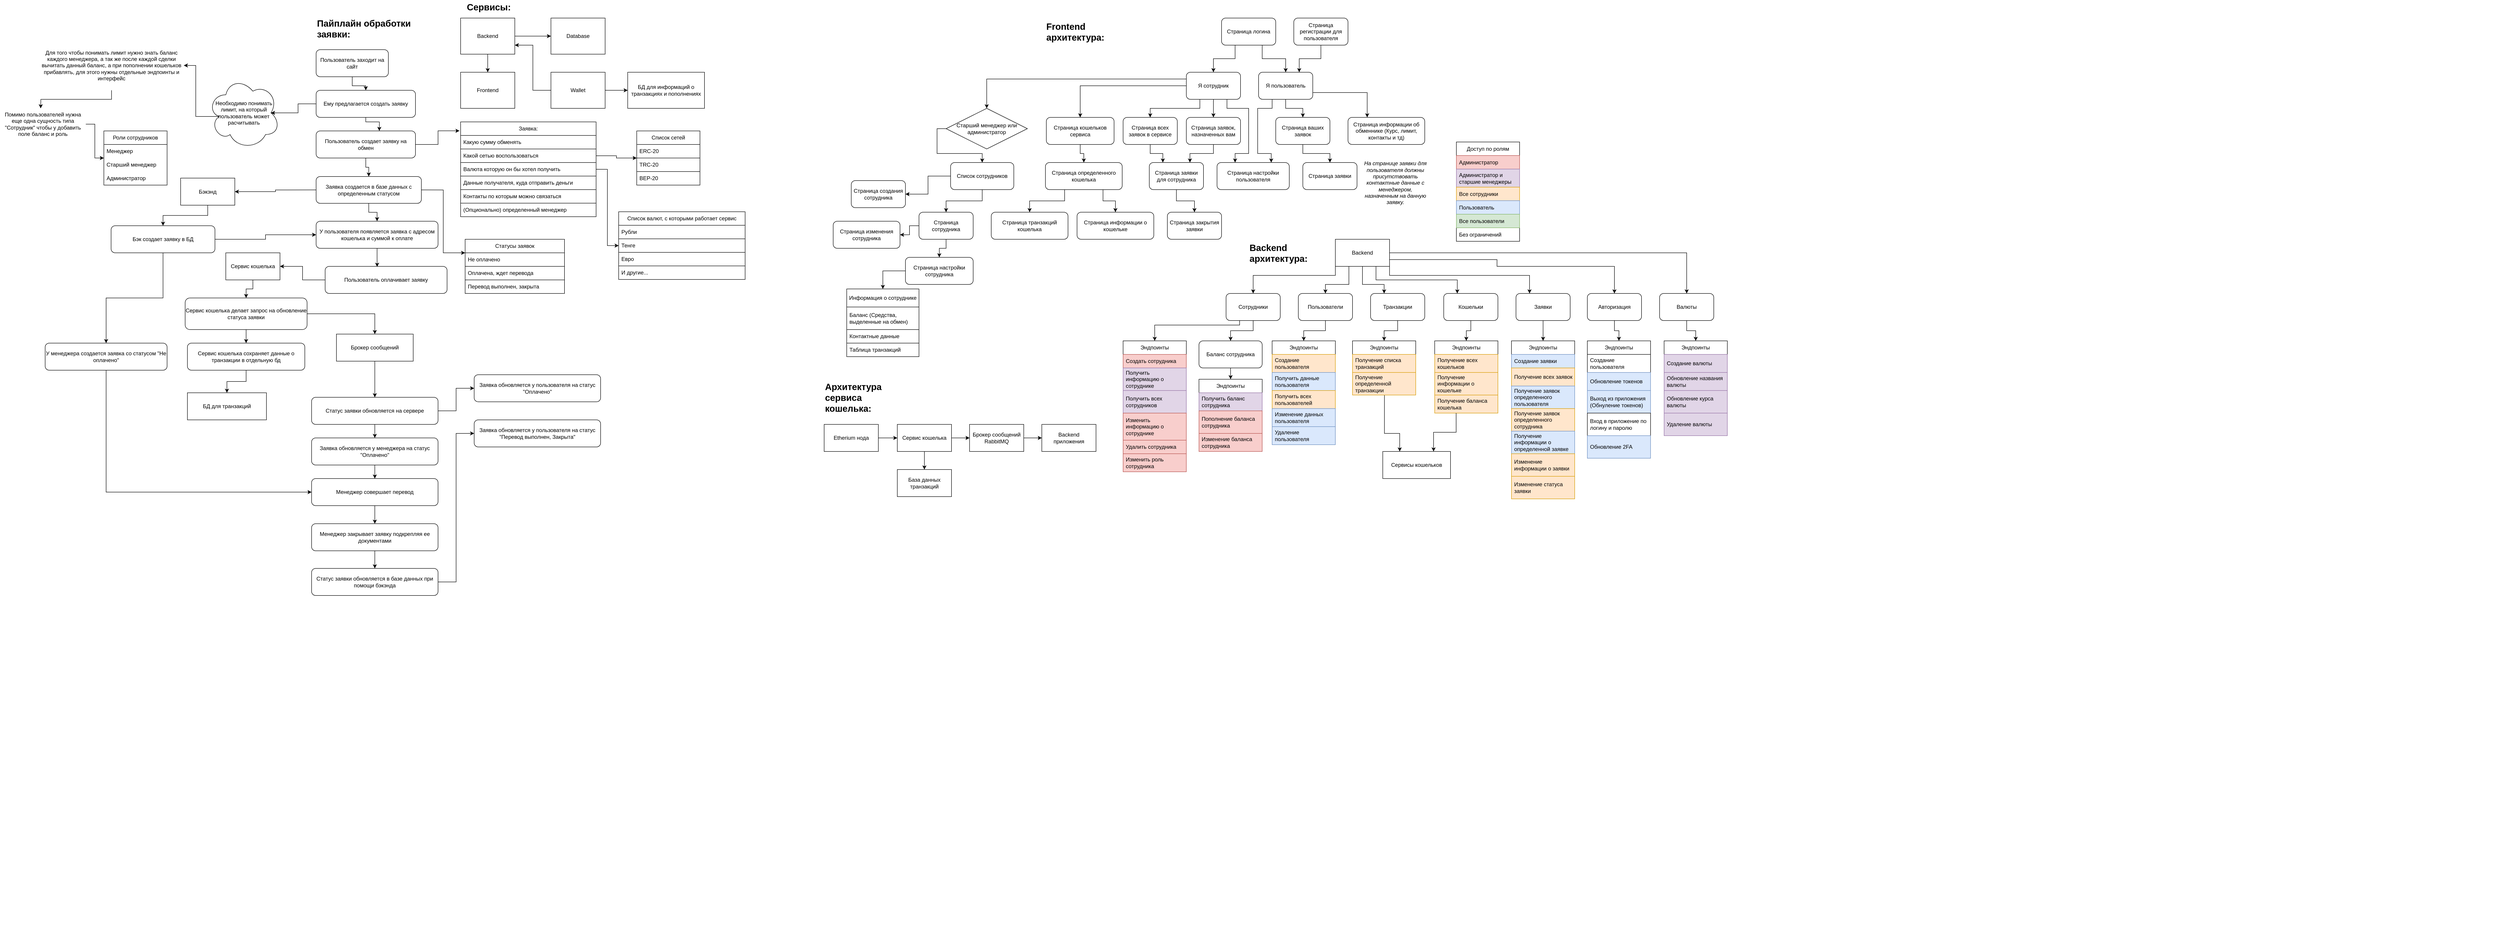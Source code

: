 <mxfile version="24.7.7">
  <diagram name="Страница — 1" id="dtMutiFH8A61woCl-kT9">
    <mxGraphModel dx="3886" dy="1129" grid="1" gridSize="10" guides="1" tooltips="1" connect="1" arrows="1" fold="1" page="1" pageScale="1" pageWidth="1920" pageHeight="1200" math="0" shadow="0">
      <root>
        <mxCell id="0" />
        <mxCell id="1" parent="0" />
        <mxCell id="MjxS12knRDxMqoVgSw0H-2" value="&lt;div style=&quot;font-size: 13px;&quot;&gt;&lt;font style=&quot;font-size: 20px;&quot;&gt;&lt;b&gt;Сервисы:&lt;/b&gt;&lt;/font&gt;&lt;/div&gt;" style="text;html=1;align=center;verticalAlign=middle;whiteSpace=wrap;rounded=0;" parent="1" vertex="1">
          <mxGeometry x="-765" y="40" width="125" height="30" as="geometry" />
        </mxCell>
        <mxCell id="MjxS12knRDxMqoVgSw0H-9" value="" style="group" parent="1" vertex="1" connectable="0">
          <mxGeometry x="-565" y="200" width="120" height="80" as="geometry" />
        </mxCell>
        <mxCell id="MjxS12knRDxMqoVgSw0H-4" value="" style="rounded=0;whiteSpace=wrap;html=1;" parent="MjxS12knRDxMqoVgSw0H-9" vertex="1">
          <mxGeometry width="120" height="80" as="geometry" />
        </mxCell>
        <mxCell id="MjxS12knRDxMqoVgSw0H-6" value="&lt;div&gt;Wallet&lt;/div&gt;" style="text;html=1;align=center;verticalAlign=middle;whiteSpace=wrap;rounded=0;" parent="MjxS12knRDxMqoVgSw0H-9" vertex="1">
          <mxGeometry x="30" y="25" width="60" height="30" as="geometry" />
        </mxCell>
        <mxCell id="MjxS12knRDxMqoVgSw0H-10" value="" style="group" parent="1" vertex="1" connectable="0">
          <mxGeometry x="-765" y="80" width="120" height="80" as="geometry" />
        </mxCell>
        <mxCell id="MjxS12knRDxMqoVgSw0H-1" value="" style="rounded=0;whiteSpace=wrap;html=1;" parent="MjxS12knRDxMqoVgSw0H-10" vertex="1">
          <mxGeometry width="120" height="80" as="geometry" />
        </mxCell>
        <mxCell id="MjxS12knRDxMqoVgSw0H-3" value="Backend" style="text;html=1;align=center;verticalAlign=middle;whiteSpace=wrap;rounded=0;" parent="MjxS12knRDxMqoVgSw0H-10" vertex="1">
          <mxGeometry x="30" y="25" width="60" height="30" as="geometry" />
        </mxCell>
        <mxCell id="MjxS12knRDxMqoVgSw0H-11" value="" style="group" parent="1" vertex="1" connectable="0">
          <mxGeometry x="-765" y="200" width="120" height="80" as="geometry" />
        </mxCell>
        <mxCell id="MjxS12knRDxMqoVgSw0H-7" value="" style="rounded=0;whiteSpace=wrap;html=1;" parent="MjxS12knRDxMqoVgSw0H-11" vertex="1">
          <mxGeometry width="120" height="80" as="geometry" />
        </mxCell>
        <mxCell id="MjxS12knRDxMqoVgSw0H-8" value="Frontend" style="text;html=1;align=center;verticalAlign=middle;whiteSpace=wrap;rounded=0;" parent="MjxS12knRDxMqoVgSw0H-11" vertex="1">
          <mxGeometry x="30" y="25" width="60" height="30" as="geometry" />
        </mxCell>
        <mxCell id="MjxS12knRDxMqoVgSw0H-13" value="" style="group" parent="1" vertex="1" connectable="0">
          <mxGeometry x="-565" y="80" width="120" height="80" as="geometry" />
        </mxCell>
        <mxCell id="MjxS12knRDxMqoVgSw0H-14" value="" style="rounded=0;whiteSpace=wrap;html=1;" parent="MjxS12knRDxMqoVgSw0H-13" vertex="1">
          <mxGeometry width="120" height="80" as="geometry" />
        </mxCell>
        <mxCell id="MjxS12knRDxMqoVgSw0H-15" value="Database" style="text;html=1;align=center;verticalAlign=middle;whiteSpace=wrap;rounded=0;" parent="MjxS12knRDxMqoVgSw0H-13" vertex="1">
          <mxGeometry x="30" y="25" width="60" height="30" as="geometry" />
        </mxCell>
        <mxCell id="MjxS12knRDxMqoVgSw0H-17" value="&lt;div style=&quot;font-size: 13px;&quot; align=&quot;left&quot;&gt;&lt;font style=&quot;font-size: 20px;&quot;&gt;&lt;b&gt;Пайплайн обработки заявки:&lt;/b&gt;&lt;/font&gt;&lt;/div&gt;" style="text;html=1;align=left;verticalAlign=middle;whiteSpace=wrap;rounded=0;" parent="1" vertex="1">
          <mxGeometry x="-1085" y="70" width="210" height="65" as="geometry" />
        </mxCell>
        <mxCell id="MjxS12knRDxMqoVgSw0H-19" value="" style="group" parent="1" vertex="1" connectable="0">
          <mxGeometry x="-1085" y="150" width="160" height="60" as="geometry" />
        </mxCell>
        <mxCell id="MjxS12knRDxMqoVgSw0H-12" value="&lt;div&gt;Пользователь заходит на сайт&lt;/div&gt;" style="rounded=1;whiteSpace=wrap;html=1;" parent="MjxS12knRDxMqoVgSw0H-19" vertex="1">
          <mxGeometry width="160" height="60" as="geometry" />
        </mxCell>
        <mxCell id="MjxS12knRDxMqoVgSw0H-20" value="" style="group" parent="1" vertex="1" connectable="0">
          <mxGeometry x="-1085" y="240" width="220" height="60" as="geometry" />
        </mxCell>
        <mxCell id="MjxS12knRDxMqoVgSw0H-21" value="&lt;div&gt;Ему предлагается создать заявку&lt;/div&gt;" style="rounded=1;whiteSpace=wrap;html=1;" parent="MjxS12knRDxMqoVgSw0H-20" vertex="1">
          <mxGeometry width="220" height="60" as="geometry" />
        </mxCell>
        <mxCell id="MjxS12knRDxMqoVgSw0H-23" value="" style="group" parent="1" vertex="1" connectable="0">
          <mxGeometry x="-1085" y="330" width="220" height="60" as="geometry" />
        </mxCell>
        <mxCell id="MjxS12knRDxMqoVgSw0H-24" value="Пользователь создает заявку на обмен" style="rounded=1;whiteSpace=wrap;html=1;" parent="MjxS12knRDxMqoVgSw0H-23" vertex="1">
          <mxGeometry width="220" height="60" as="geometry" />
        </mxCell>
        <mxCell id="MjxS12knRDxMqoVgSw0H-26" value="Заявка:" style="swimlane;fontStyle=0;childLayout=stackLayout;horizontal=1;startSize=30;horizontalStack=0;resizeParent=1;resizeParentMax=0;resizeLast=0;collapsible=1;marginBottom=0;whiteSpace=wrap;html=1;" parent="1" vertex="1">
          <mxGeometry x="-765" y="310" width="300" height="210" as="geometry">
            <mxRectangle x="480" y="525" width="80" height="30" as="alternateBounds" />
          </mxGeometry>
        </mxCell>
        <mxCell id="MjxS12knRDxMqoVgSw0H-27" value="Какую сумму обменять" style="text;strokeColor=default;fillColor=none;align=left;verticalAlign=middle;spacingLeft=4;spacingRight=4;overflow=hidden;points=[[0,0.5],[1,0.5]];portConstraint=eastwest;rotatable=0;whiteSpace=wrap;html=1;" parent="MjxS12knRDxMqoVgSw0H-26" vertex="1">
          <mxGeometry y="30" width="300" height="30" as="geometry" />
        </mxCell>
        <mxCell id="MjxS12knRDxMqoVgSw0H-28" value="&lt;div&gt;Какой сетью воспользоваться&lt;/div&gt;" style="text;strokeColor=default;fillColor=none;align=left;verticalAlign=middle;spacingLeft=4;spacingRight=4;overflow=hidden;points=[[0,0.5],[1,0.5]];portConstraint=eastwest;rotatable=0;whiteSpace=wrap;html=1;" parent="MjxS12knRDxMqoVgSw0H-26" vertex="1">
          <mxGeometry y="60" width="300" height="30" as="geometry" />
        </mxCell>
        <mxCell id="MjxS12knRDxMqoVgSw0H-30" value="Валюта которую он бы хотел получить" style="text;strokeColor=default;fillColor=none;align=left;verticalAlign=middle;spacingLeft=4;spacingRight=4;overflow=hidden;points=[[0,0.5],[1,0.5]];portConstraint=eastwest;rotatable=0;whiteSpace=wrap;html=1;" parent="MjxS12knRDxMqoVgSw0H-26" vertex="1">
          <mxGeometry y="90" width="300" height="30" as="geometry" />
        </mxCell>
        <mxCell id="MjxS12knRDxMqoVgSw0H-31" value="Данные получателя, куда отправить деньги" style="text;strokeColor=default;fillColor=none;align=left;verticalAlign=middle;spacingLeft=4;spacingRight=4;overflow=hidden;points=[[0,0.5],[1,0.5]];portConstraint=eastwest;rotatable=0;whiteSpace=wrap;html=1;" parent="MjxS12knRDxMqoVgSw0H-26" vertex="1">
          <mxGeometry y="120" width="300" height="30" as="geometry" />
        </mxCell>
        <mxCell id="MjxS12knRDxMqoVgSw0H-32" value="Контакты по которым можно связаться" style="text;strokeColor=default;fillColor=none;align=left;verticalAlign=middle;spacingLeft=4;spacingRight=4;overflow=hidden;points=[[0,0.5],[1,0.5]];portConstraint=eastwest;rotatable=0;whiteSpace=wrap;html=1;" parent="MjxS12knRDxMqoVgSw0H-26" vertex="1">
          <mxGeometry y="150" width="300" height="30" as="geometry" />
        </mxCell>
        <mxCell id="MjxS12knRDxMqoVgSw0H-33" value="(Опционально) определенный менеджер" style="text;strokeColor=default;fillColor=none;align=left;verticalAlign=middle;spacingLeft=4;spacingRight=4;overflow=hidden;points=[[0,0.5],[1,0.5]];portConstraint=eastwest;rotatable=0;whiteSpace=wrap;html=1;" parent="MjxS12knRDxMqoVgSw0H-26" vertex="1">
          <mxGeometry y="180" width="300" height="30" as="geometry" />
        </mxCell>
        <mxCell id="MjxS12knRDxMqoVgSw0H-37" value="" style="group" parent="1" vertex="1" connectable="0">
          <mxGeometry x="-1085" y="431" width="260" height="89" as="geometry" />
        </mxCell>
        <mxCell id="MjxS12knRDxMqoVgSw0H-38" value="Заявка создается в базе данных с определенным статусом" style="rounded=1;whiteSpace=wrap;html=1;" parent="MjxS12knRDxMqoVgSw0H-37" vertex="1">
          <mxGeometry width="233.103" height="59.33" as="geometry" />
        </mxCell>
        <mxCell id="MjxS12knRDxMqoVgSw0H-44" value="Статусы заявок" style="swimlane;fontStyle=0;childLayout=stackLayout;horizontal=1;startSize=30;horizontalStack=0;resizeParent=1;resizeParentMax=0;resizeLast=0;collapsible=1;marginBottom=0;whiteSpace=wrap;html=1;" parent="1" vertex="1">
          <mxGeometry x="-755" y="570" width="220" height="120" as="geometry" />
        </mxCell>
        <mxCell id="MjxS12knRDxMqoVgSw0H-46" value="Не оплачено" style="text;strokeColor=default;fillColor=none;align=left;verticalAlign=middle;spacingLeft=4;spacingRight=4;overflow=hidden;points=[[0,0.5],[1,0.5]];portConstraint=eastwest;rotatable=0;whiteSpace=wrap;html=1;" parent="MjxS12knRDxMqoVgSw0H-44" vertex="1">
          <mxGeometry y="30" width="220" height="30" as="geometry" />
        </mxCell>
        <mxCell id="MjxS12knRDxMqoVgSw0H-47" value="Оплачена, ждет перевода " style="text;strokeColor=default;fillColor=none;align=left;verticalAlign=middle;spacingLeft=4;spacingRight=4;overflow=hidden;points=[[0,0.5],[1,0.5]];portConstraint=eastwest;rotatable=0;whiteSpace=wrap;html=1;" parent="MjxS12knRDxMqoVgSw0H-44" vertex="1">
          <mxGeometry y="60" width="220" height="30" as="geometry" />
        </mxCell>
        <mxCell id="MjxS12knRDxMqoVgSw0H-48" value="Перевод выполнен, закрыта" style="text;strokeColor=default;fillColor=none;align=left;verticalAlign=middle;spacingLeft=4;spacingRight=4;overflow=hidden;points=[[0,0.5],[1,0.5]];portConstraint=eastwest;rotatable=0;whiteSpace=wrap;html=1;" parent="MjxS12knRDxMqoVgSw0H-44" vertex="1">
          <mxGeometry y="90" width="220" height="30" as="geometry" />
        </mxCell>
        <mxCell id="MjxS12knRDxMqoVgSw0H-50" value="" style="group" parent="1" vertex="1" connectable="0">
          <mxGeometry x="-1085" y="530" width="270" height="60" as="geometry" />
        </mxCell>
        <mxCell id="MjxS12knRDxMqoVgSw0H-106" style="edgeStyle=orthogonalEdgeStyle;rounded=0;orthogonalLoop=1;jettySize=auto;html=1;exitX=0.5;exitY=1;exitDx=0;exitDy=0;" parent="MjxS12knRDxMqoVgSw0H-50" source="MjxS12knRDxMqoVgSw0H-51" edge="1">
          <mxGeometry relative="1" as="geometry">
            <mxPoint x="135.176" y="101.0" as="targetPoint" />
          </mxGeometry>
        </mxCell>
        <mxCell id="MjxS12knRDxMqoVgSw0H-51" value="У пользователя появляется заявка с адресом кошелька и суммой к оплате" style="rounded=1;whiteSpace=wrap;html=1;" parent="MjxS12knRDxMqoVgSw0H-50" vertex="1">
          <mxGeometry width="270" height="60" as="geometry" />
        </mxCell>
        <mxCell id="MjxS12knRDxMqoVgSw0H-57" style="edgeStyle=orthogonalEdgeStyle;rounded=0;orthogonalLoop=1;jettySize=auto;html=1;exitX=0.5;exitY=1;exitDx=0;exitDy=0;entryX=0.5;entryY=0;entryDx=0;entryDy=0;" parent="1" source="MjxS12knRDxMqoVgSw0H-12" target="MjxS12knRDxMqoVgSw0H-21" edge="1">
          <mxGeometry relative="1" as="geometry" />
        </mxCell>
        <mxCell id="MjxS12knRDxMqoVgSw0H-58" style="edgeStyle=orthogonalEdgeStyle;rounded=0;orthogonalLoop=1;jettySize=auto;html=1;exitX=0.5;exitY=1;exitDx=0;exitDy=0;" parent="1" source="MjxS12knRDxMqoVgSw0H-21" target="MjxS12knRDxMqoVgSw0H-24" edge="1">
          <mxGeometry relative="1" as="geometry">
            <Array as="points">
              <mxPoint x="-975" y="310" />
              <mxPoint x="-945" y="310" />
            </Array>
          </mxGeometry>
        </mxCell>
        <mxCell id="MjxS12knRDxMqoVgSw0H-60" style="edgeStyle=orthogonalEdgeStyle;rounded=0;orthogonalLoop=1;jettySize=auto;html=1;exitX=0.5;exitY=1;exitDx=0;exitDy=0;entryX=0.5;entryY=0;entryDx=0;entryDy=0;" parent="1" source="MjxS12knRDxMqoVgSw0H-38" target="MjxS12knRDxMqoVgSw0H-51" edge="1">
          <mxGeometry relative="1" as="geometry" />
        </mxCell>
        <mxCell id="MjxS12knRDxMqoVgSw0H-63" style="edgeStyle=orthogonalEdgeStyle;rounded=0;orthogonalLoop=1;jettySize=auto;html=1;exitX=1;exitY=0.5;exitDx=0;exitDy=0;entryX=-0.008;entryY=0.094;entryDx=0;entryDy=0;entryPerimeter=0;" parent="1" source="MjxS12knRDxMqoVgSw0H-24" target="MjxS12knRDxMqoVgSw0H-26" edge="1">
          <mxGeometry relative="1" as="geometry" />
        </mxCell>
        <mxCell id="MjxS12knRDxMqoVgSw0H-64" style="edgeStyle=orthogonalEdgeStyle;rounded=0;orthogonalLoop=1;jettySize=auto;html=1;exitX=1;exitY=0.5;exitDx=0;exitDy=0;entryX=0;entryY=0.25;entryDx=0;entryDy=0;" parent="1" source="MjxS12knRDxMqoVgSw0H-38" target="MjxS12knRDxMqoVgSw0H-44" edge="1">
          <mxGeometry relative="1" as="geometry" />
        </mxCell>
        <mxCell id="MjxS12knRDxMqoVgSw0H-74" value="" style="group" parent="1" vertex="1" connectable="0">
          <mxGeometry x="-1065" y="630" width="270" height="60" as="geometry" />
        </mxCell>
        <mxCell id="MjxS12knRDxMqoVgSw0H-75" value="Пользователь оплачивает заявку" style="rounded=1;whiteSpace=wrap;html=1;" parent="MjxS12knRDxMqoVgSw0H-74" vertex="1">
          <mxGeometry width="270" height="60" as="geometry" />
        </mxCell>
        <mxCell id="MjxS12knRDxMqoVgSw0H-142" style="edgeStyle=orthogonalEdgeStyle;rounded=0;orthogonalLoop=1;jettySize=auto;html=1;exitX=0.5;exitY=1;exitDx=0;exitDy=0;" parent="1" source="MjxS12knRDxMqoVgSw0H-77" target="MjxS12knRDxMqoVgSw0H-78" edge="1">
          <mxGeometry relative="1" as="geometry" />
        </mxCell>
        <mxCell id="MjxS12knRDxMqoVgSw0H-77" value="Сервис кошелька" style="rounded=0;whiteSpace=wrap;html=1;" parent="1" vertex="1">
          <mxGeometry x="-1285" y="600" width="120" height="60" as="geometry" />
        </mxCell>
        <mxCell id="MjxS12knRDxMqoVgSw0H-141" style="edgeStyle=orthogonalEdgeStyle;rounded=0;orthogonalLoop=1;jettySize=auto;html=1;exitX=1;exitY=0.5;exitDx=0;exitDy=0;entryX=0.5;entryY=0;entryDx=0;entryDy=0;" parent="1" source="MjxS12knRDxMqoVgSw0H-78" target="MjxS12knRDxMqoVgSw0H-138" edge="1">
          <mxGeometry relative="1" as="geometry" />
        </mxCell>
        <mxCell id="MjxS12knRDxMqoVgSw0H-146" style="edgeStyle=orthogonalEdgeStyle;rounded=0;orthogonalLoop=1;jettySize=auto;html=1;exitX=0.5;exitY=1;exitDx=0;exitDy=0;" parent="1" source="MjxS12knRDxMqoVgSw0H-78" target="MjxS12knRDxMqoVgSw0H-145" edge="1">
          <mxGeometry relative="1" as="geometry" />
        </mxCell>
        <mxCell id="MjxS12knRDxMqoVgSw0H-78" value="Сервис кошелька делает запрос на обновление статуса заявки" style="rounded=1;whiteSpace=wrap;html=1;" parent="1" vertex="1">
          <mxGeometry x="-1375" y="700" width="270" height="70" as="geometry" />
        </mxCell>
        <mxCell id="MjxS12knRDxMqoVgSw0H-107" style="edgeStyle=orthogonalEdgeStyle;rounded=0;orthogonalLoop=1;jettySize=auto;html=1;exitX=0.5;exitY=1;exitDx=0;exitDy=0;entryX=0;entryY=0.5;entryDx=0;entryDy=0;" parent="1" source="MjxS12knRDxMqoVgSw0H-66" target="MjxS12knRDxMqoVgSw0H-88" edge="1">
          <mxGeometry relative="1" as="geometry" />
        </mxCell>
        <mxCell id="MjxS12knRDxMqoVgSw0H-66" value="У менеджера создается заявка со статусом &quot;Не оплачено&quot;" style="rounded=1;whiteSpace=wrap;html=1;" parent="1" vertex="1">
          <mxGeometry x="-1685" y="800" width="270" height="60" as="geometry" />
        </mxCell>
        <mxCell id="MjxS12knRDxMqoVgSw0H-83" style="edgeStyle=orthogonalEdgeStyle;rounded=0;orthogonalLoop=1;jettySize=auto;html=1;exitX=1;exitY=0.5;exitDx=0;exitDy=0;entryX=0;entryY=0.5;entryDx=0;entryDy=0;" parent="1" source="MjxS12knRDxMqoVgSw0H-79" target="MjxS12knRDxMqoVgSw0H-80" edge="1">
          <mxGeometry relative="1" as="geometry" />
        </mxCell>
        <mxCell id="MjxS12knRDxMqoVgSw0H-87" style="edgeStyle=orthogonalEdgeStyle;rounded=0;orthogonalLoop=1;jettySize=auto;html=1;exitX=0.5;exitY=1;exitDx=0;exitDy=0;entryX=0.5;entryY=0;entryDx=0;entryDy=0;" parent="1" source="MjxS12knRDxMqoVgSw0H-79" target="MjxS12knRDxMqoVgSw0H-82" edge="1">
          <mxGeometry relative="1" as="geometry" />
        </mxCell>
        <mxCell id="MjxS12knRDxMqoVgSw0H-79" value="&lt;div&gt;Статус заявки обновляется на сервере&lt;/div&gt;" style="rounded=1;whiteSpace=wrap;html=1;" parent="1" vertex="1">
          <mxGeometry x="-1095" y="920" width="280" height="60" as="geometry" />
        </mxCell>
        <mxCell id="MjxS12knRDxMqoVgSw0H-80" value="Заявка обновляется у пользователя на статус &quot;Оплачено&quot;" style="rounded=1;whiteSpace=wrap;html=1;" parent="1" vertex="1">
          <mxGeometry x="-735" y="870" width="280" height="60" as="geometry" />
        </mxCell>
        <mxCell id="MjxS12knRDxMqoVgSw0H-89" style="edgeStyle=orthogonalEdgeStyle;rounded=0;orthogonalLoop=1;jettySize=auto;html=1;exitX=0.5;exitY=1;exitDx=0;exitDy=0;" parent="1" source="MjxS12knRDxMqoVgSw0H-82" target="MjxS12knRDxMqoVgSw0H-88" edge="1">
          <mxGeometry relative="1" as="geometry" />
        </mxCell>
        <mxCell id="MjxS12knRDxMqoVgSw0H-82" value="Заявка обновляется у менеджера на статус &quot;Оплачено&quot;" style="rounded=1;whiteSpace=wrap;html=1;" parent="1" vertex="1">
          <mxGeometry x="-1095" y="1010" width="280" height="60" as="geometry" />
        </mxCell>
        <mxCell id="MjxS12knRDxMqoVgSw0H-84" style="edgeStyle=orthogonalEdgeStyle;rounded=0;orthogonalLoop=1;jettySize=auto;html=1;exitX=0;exitY=0.5;exitDx=0;exitDy=0;entryX=1;entryY=0.5;entryDx=0;entryDy=0;" parent="1" source="MjxS12knRDxMqoVgSw0H-75" target="MjxS12knRDxMqoVgSw0H-77" edge="1">
          <mxGeometry relative="1" as="geometry" />
        </mxCell>
        <mxCell id="MjxS12knRDxMqoVgSw0H-92" style="edgeStyle=orthogonalEdgeStyle;rounded=0;orthogonalLoop=1;jettySize=auto;html=1;exitX=0.5;exitY=1;exitDx=0;exitDy=0;entryX=0.5;entryY=0;entryDx=0;entryDy=0;" parent="1" source="MjxS12knRDxMqoVgSw0H-88" target="MjxS12knRDxMqoVgSw0H-90" edge="1">
          <mxGeometry relative="1" as="geometry" />
        </mxCell>
        <mxCell id="MjxS12knRDxMqoVgSw0H-88" value="Менеджер совершает перевод" style="rounded=1;whiteSpace=wrap;html=1;" parent="1" vertex="1">
          <mxGeometry x="-1095" y="1100" width="280" height="60" as="geometry" />
        </mxCell>
        <mxCell id="MjxS12knRDxMqoVgSw0H-93" style="edgeStyle=orthogonalEdgeStyle;rounded=0;orthogonalLoop=1;jettySize=auto;html=1;exitX=0.5;exitY=1;exitDx=0;exitDy=0;entryX=0.5;entryY=0;entryDx=0;entryDy=0;" parent="1" source="MjxS12knRDxMqoVgSw0H-90" target="MjxS12knRDxMqoVgSw0H-91" edge="1">
          <mxGeometry relative="1" as="geometry" />
        </mxCell>
        <mxCell id="MjxS12knRDxMqoVgSw0H-90" value="Менеджер закрывает заявку подкрепляя ее документами" style="rounded=1;whiteSpace=wrap;html=1;" parent="1" vertex="1">
          <mxGeometry x="-1095" y="1200" width="280" height="60" as="geometry" />
        </mxCell>
        <mxCell id="MjxS12knRDxMqoVgSw0H-95" style="edgeStyle=orthogonalEdgeStyle;rounded=0;orthogonalLoop=1;jettySize=auto;html=1;exitX=1;exitY=0.5;exitDx=0;exitDy=0;entryX=0;entryY=0.5;entryDx=0;entryDy=0;" parent="1" source="MjxS12knRDxMqoVgSw0H-91" target="MjxS12knRDxMqoVgSw0H-94" edge="1">
          <mxGeometry relative="1" as="geometry" />
        </mxCell>
        <mxCell id="MjxS12knRDxMqoVgSw0H-91" value="Статус заявки обновляется в базе данных при помощи бэкэнда" style="rounded=1;whiteSpace=wrap;html=1;" parent="1" vertex="1">
          <mxGeometry x="-1095" y="1299" width="280" height="60" as="geometry" />
        </mxCell>
        <mxCell id="MjxS12knRDxMqoVgSw0H-94" value="Заявка обновляется у пользователя на статус &quot;Перевод выполнен, Закрыта&quot;" style="rounded=1;whiteSpace=wrap;html=1;" parent="1" vertex="1">
          <mxGeometry x="-735" y="970" width="280" height="60" as="geometry" />
        </mxCell>
        <mxCell id="MjxS12knRDxMqoVgSw0H-110" style="edgeStyle=orthogonalEdgeStyle;rounded=0;orthogonalLoop=1;jettySize=auto;html=1;exitX=0.5;exitY=1;exitDx=0;exitDy=0;entryX=0.5;entryY=0;entryDx=0;entryDy=0;" parent="1" source="MjxS12knRDxMqoVgSw0H-96" target="MjxS12knRDxMqoVgSw0H-109" edge="1">
          <mxGeometry relative="1" as="geometry" />
        </mxCell>
        <mxCell id="MjxS12knRDxMqoVgSw0H-96" value="Бэкэнд" style="rounded=0;whiteSpace=wrap;html=1;" parent="1" vertex="1">
          <mxGeometry x="-1385" y="434.5" width="120" height="60" as="geometry" />
        </mxCell>
        <mxCell id="MjxS12knRDxMqoVgSw0H-98" style="edgeStyle=orthogonalEdgeStyle;rounded=0;orthogonalLoop=1;jettySize=auto;html=1;exitX=0;exitY=0.5;exitDx=0;exitDy=0;entryX=1;entryY=0.5;entryDx=0;entryDy=0;" parent="1" source="MjxS12knRDxMqoVgSw0H-38" target="MjxS12knRDxMqoVgSw0H-96" edge="1">
          <mxGeometry relative="1" as="geometry" />
        </mxCell>
        <mxCell id="MjxS12knRDxMqoVgSw0H-111" style="edgeStyle=orthogonalEdgeStyle;rounded=0;orthogonalLoop=1;jettySize=auto;html=1;exitX=1;exitY=0.5;exitDx=0;exitDy=0;entryX=0;entryY=0.5;entryDx=0;entryDy=0;" parent="1" source="MjxS12knRDxMqoVgSw0H-109" target="MjxS12knRDxMqoVgSw0H-51" edge="1">
          <mxGeometry relative="1" as="geometry" />
        </mxCell>
        <mxCell id="MjxS12knRDxMqoVgSw0H-112" style="edgeStyle=orthogonalEdgeStyle;rounded=0;orthogonalLoop=1;jettySize=auto;html=1;exitX=0.5;exitY=1;exitDx=0;exitDy=0;entryX=0.5;entryY=0;entryDx=0;entryDy=0;" parent="1" source="MjxS12knRDxMqoVgSw0H-109" target="MjxS12knRDxMqoVgSw0H-66" edge="1">
          <mxGeometry relative="1" as="geometry" />
        </mxCell>
        <mxCell id="MjxS12knRDxMqoVgSw0H-109" value="Бэк создает заявку в БД" style="rounded=1;whiteSpace=wrap;html=1;" parent="1" vertex="1">
          <mxGeometry x="-1539" y="540" width="230" height="60" as="geometry" />
        </mxCell>
        <mxCell id="MjxS12knRDxMqoVgSw0H-113" value="Список валют, с которыми работает сервис" style="swimlane;fontStyle=0;childLayout=stackLayout;horizontal=1;startSize=30;horizontalStack=0;resizeParent=1;resizeParentMax=0;resizeLast=0;collapsible=1;marginBottom=0;whiteSpace=wrap;html=1;" parent="1" vertex="1">
          <mxGeometry x="-415" y="509" width="280" height="150" as="geometry" />
        </mxCell>
        <mxCell id="MjxS12knRDxMqoVgSw0H-114" value="&lt;div&gt;Рубли&lt;/div&gt;" style="text;strokeColor=default;fillColor=none;align=left;verticalAlign=middle;spacingLeft=4;spacingRight=4;overflow=hidden;points=[[0,0.5],[1,0.5]];portConstraint=eastwest;rotatable=0;whiteSpace=wrap;html=1;" parent="MjxS12knRDxMqoVgSw0H-113" vertex="1">
          <mxGeometry y="30" width="280" height="30" as="geometry" />
        </mxCell>
        <mxCell id="MjxS12knRDxMqoVgSw0H-115" value="Тенге" style="text;strokeColor=default;fillColor=none;align=left;verticalAlign=middle;spacingLeft=4;spacingRight=4;overflow=hidden;points=[[0,0.5],[1,0.5]];portConstraint=eastwest;rotatable=0;whiteSpace=wrap;html=1;" parent="MjxS12knRDxMqoVgSw0H-113" vertex="1">
          <mxGeometry y="60" width="280" height="30" as="geometry" />
        </mxCell>
        <mxCell id="MjxS12knRDxMqoVgSw0H-116" value="Евро" style="text;strokeColor=default;fillColor=none;align=left;verticalAlign=middle;spacingLeft=4;spacingRight=4;overflow=hidden;points=[[0,0.5],[1,0.5]];portConstraint=eastwest;rotatable=0;whiteSpace=wrap;html=1;" parent="MjxS12knRDxMqoVgSw0H-113" vertex="1">
          <mxGeometry y="90" width="280" height="30" as="geometry" />
        </mxCell>
        <mxCell id="MjxS12knRDxMqoVgSw0H-117" value="И другие..." style="text;strokeColor=default;fillColor=none;align=left;verticalAlign=middle;spacingLeft=4;spacingRight=4;overflow=hidden;points=[[0,0.5],[1,0.5]];portConstraint=eastwest;rotatable=0;whiteSpace=wrap;html=1;" parent="MjxS12knRDxMqoVgSw0H-113" vertex="1">
          <mxGeometry y="120" width="280" height="30" as="geometry" />
        </mxCell>
        <mxCell id="MjxS12knRDxMqoVgSw0H-118" style="edgeStyle=orthogonalEdgeStyle;rounded=0;orthogonalLoop=1;jettySize=auto;html=1;exitX=1;exitY=0.5;exitDx=0;exitDy=0;entryX=0;entryY=0.5;entryDx=0;entryDy=0;" parent="1" source="MjxS12knRDxMqoVgSw0H-30" target="MjxS12knRDxMqoVgSw0H-113" edge="1">
          <mxGeometry relative="1" as="geometry" />
        </mxCell>
        <mxCell id="MjxS12knRDxMqoVgSw0H-119" value="Список сетей" style="swimlane;fontStyle=0;childLayout=stackLayout;horizontal=1;startSize=30;horizontalStack=0;resizeParent=1;resizeParentMax=0;resizeLast=0;collapsible=1;marginBottom=0;whiteSpace=wrap;html=1;" parent="1" vertex="1">
          <mxGeometry x="-375" y="330" width="140" height="120" as="geometry" />
        </mxCell>
        <mxCell id="MjxS12knRDxMqoVgSw0H-120" value="ERC-20" style="text;strokeColor=default;fillColor=none;align=left;verticalAlign=middle;spacingLeft=4;spacingRight=4;overflow=hidden;points=[[0,0.5],[1,0.5]];portConstraint=eastwest;rotatable=0;whiteSpace=wrap;html=1;" parent="MjxS12knRDxMqoVgSw0H-119" vertex="1">
          <mxGeometry y="30" width="140" height="30" as="geometry" />
        </mxCell>
        <mxCell id="MjxS12knRDxMqoVgSw0H-121" value="TRC-20" style="text;strokeColor=default;fillColor=none;align=left;verticalAlign=middle;spacingLeft=4;spacingRight=4;overflow=hidden;points=[[0,0.5],[1,0.5]];portConstraint=eastwest;rotatable=0;whiteSpace=wrap;html=1;" parent="MjxS12knRDxMqoVgSw0H-119" vertex="1">
          <mxGeometry y="60" width="140" height="30" as="geometry" />
        </mxCell>
        <mxCell id="MjxS12knRDxMqoVgSw0H-122" value="BEP-20" style="text;strokeColor=default;fillColor=none;align=left;verticalAlign=middle;spacingLeft=4;spacingRight=4;overflow=hidden;points=[[0,0.5],[1,0.5]];portConstraint=eastwest;rotatable=0;whiteSpace=wrap;html=1;" parent="MjxS12knRDxMqoVgSw0H-119" vertex="1">
          <mxGeometry y="90" width="140" height="30" as="geometry" />
        </mxCell>
        <mxCell id="MjxS12knRDxMqoVgSw0H-129" style="edgeStyle=orthogonalEdgeStyle;rounded=0;orthogonalLoop=1;jettySize=auto;html=1;exitX=0.16;exitY=0.55;exitDx=0;exitDy=0;exitPerimeter=0;entryX=1;entryY=0.5;entryDx=0;entryDy=0;" parent="1" source="MjxS12knRDxMqoVgSw0H-125" target="MjxS12knRDxMqoVgSw0H-128" edge="1">
          <mxGeometry relative="1" as="geometry" />
        </mxCell>
        <mxCell id="MjxS12knRDxMqoVgSw0H-125" value="Необходимо понимать лимит, на который пользователь может расчитывать" style="ellipse;shape=cloud;whiteSpace=wrap;html=1;" parent="1" vertex="1">
          <mxGeometry x="-1325" y="210" width="160" height="160" as="geometry" />
        </mxCell>
        <mxCell id="MjxS12knRDxMqoVgSw0H-126" style="edgeStyle=orthogonalEdgeStyle;rounded=0;orthogonalLoop=1;jettySize=auto;html=1;exitX=0;exitY=0.5;exitDx=0;exitDy=0;entryX=0.875;entryY=0.5;entryDx=0;entryDy=0;entryPerimeter=0;" parent="1" source="MjxS12knRDxMqoVgSw0H-21" target="MjxS12knRDxMqoVgSw0H-125" edge="1">
          <mxGeometry relative="1" as="geometry" />
        </mxCell>
        <mxCell id="MjxS12knRDxMqoVgSw0H-127" style="edgeStyle=orthogonalEdgeStyle;rounded=0;orthogonalLoop=1;jettySize=auto;html=1;exitX=1;exitY=0.5;exitDx=0;exitDy=0;" parent="1" source="MjxS12knRDxMqoVgSw0H-28" target="MjxS12knRDxMqoVgSw0H-119" edge="1">
          <mxGeometry relative="1" as="geometry" />
        </mxCell>
        <mxCell id="MjxS12knRDxMqoVgSw0H-132" style="edgeStyle=orthogonalEdgeStyle;rounded=0;orthogonalLoop=1;jettySize=auto;html=1;exitX=0.5;exitY=1;exitDx=0;exitDy=0;" parent="1" source="MjxS12knRDxMqoVgSw0H-128" edge="1">
          <mxGeometry relative="1" as="geometry">
            <mxPoint x="-1695" y="280.0" as="targetPoint" />
          </mxGeometry>
        </mxCell>
        <mxCell id="MjxS12knRDxMqoVgSw0H-128" value="Для того чтобы понимать лимит нужно знать баланс каждого менеджера, а так же после каждой сделки вычитать данный баланс, а при пополнении кошельков прибавлять, для этого нужны отдельные эндпоинты и интерфейс" style="text;html=1;align=center;verticalAlign=middle;whiteSpace=wrap;rounded=0;" parent="1" vertex="1">
          <mxGeometry x="-1698" y="130" width="320" height="110" as="geometry" />
        </mxCell>
        <mxCell id="MjxS12knRDxMqoVgSw0H-137" style="edgeStyle=orthogonalEdgeStyle;rounded=0;orthogonalLoop=1;jettySize=auto;html=1;exitX=1;exitY=0.5;exitDx=0;exitDy=0;entryX=0;entryY=0.5;entryDx=0;entryDy=0;" parent="1" source="MjxS12knRDxMqoVgSw0H-130" target="MjxS12knRDxMqoVgSw0H-133" edge="1">
          <mxGeometry relative="1" as="geometry" />
        </mxCell>
        <mxCell id="MjxS12knRDxMqoVgSw0H-130" value="Помимо пользователей нужна еще одна сущность типа &quot;Сотрудник&quot; чтобы у добавить поле баланс и роль" style="text;html=1;align=center;verticalAlign=middle;whiteSpace=wrap;rounded=0;" parent="1" vertex="1">
          <mxGeometry x="-1785" y="300" width="190" height="30" as="geometry" />
        </mxCell>
        <mxCell id="MjxS12knRDxMqoVgSw0H-133" value="Роли сотрудников" style="swimlane;fontStyle=0;childLayout=stackLayout;horizontal=1;startSize=30;horizontalStack=0;resizeParent=1;resizeParentMax=0;resizeLast=0;collapsible=1;marginBottom=0;whiteSpace=wrap;html=1;" parent="1" vertex="1">
          <mxGeometry x="-1555" y="330" width="140" height="120" as="geometry" />
        </mxCell>
        <mxCell id="MjxS12knRDxMqoVgSw0H-134" value="Менеджер" style="text;strokeColor=none;fillColor=none;align=left;verticalAlign=middle;spacingLeft=4;spacingRight=4;overflow=hidden;points=[[0,0.5],[1,0.5]];portConstraint=eastwest;rotatable=0;whiteSpace=wrap;html=1;" parent="MjxS12knRDxMqoVgSw0H-133" vertex="1">
          <mxGeometry y="30" width="140" height="30" as="geometry" />
        </mxCell>
        <mxCell id="MjxS12knRDxMqoVgSw0H-135" value="Старший менеджер" style="text;strokeColor=none;fillColor=none;align=left;verticalAlign=middle;spacingLeft=4;spacingRight=4;overflow=hidden;points=[[0,0.5],[1,0.5]];portConstraint=eastwest;rotatable=0;whiteSpace=wrap;html=1;" parent="MjxS12knRDxMqoVgSw0H-133" vertex="1">
          <mxGeometry y="60" width="140" height="30" as="geometry" />
        </mxCell>
        <mxCell id="MjxS12knRDxMqoVgSw0H-136" value="Администратор" style="text;strokeColor=none;fillColor=none;align=left;verticalAlign=middle;spacingLeft=4;spacingRight=4;overflow=hidden;points=[[0,0.5],[1,0.5]];portConstraint=eastwest;rotatable=0;whiteSpace=wrap;html=1;" parent="MjxS12knRDxMqoVgSw0H-133" vertex="1">
          <mxGeometry y="90" width="140" height="30" as="geometry" />
        </mxCell>
        <mxCell id="MjxS12knRDxMqoVgSw0H-143" style="edgeStyle=orthogonalEdgeStyle;rounded=0;orthogonalLoop=1;jettySize=auto;html=1;exitX=0.5;exitY=1;exitDx=0;exitDy=0;" parent="1" source="MjxS12knRDxMqoVgSw0H-138" target="MjxS12knRDxMqoVgSw0H-79" edge="1">
          <mxGeometry relative="1" as="geometry" />
        </mxCell>
        <mxCell id="MjxS12knRDxMqoVgSw0H-138" value="Брокер сообщений" style="rounded=0;whiteSpace=wrap;html=1;" parent="1" vertex="1">
          <mxGeometry x="-1040" y="780" width="170" height="60" as="geometry" />
        </mxCell>
        <mxCell id="MjxS12knRDxMqoVgSw0H-153" style="edgeStyle=orthogonalEdgeStyle;rounded=0;orthogonalLoop=1;jettySize=auto;html=1;exitX=0.5;exitY=1;exitDx=0;exitDy=0;entryX=0.5;entryY=0;entryDx=0;entryDy=0;" parent="1" source="MjxS12knRDxMqoVgSw0H-145" target="MjxS12knRDxMqoVgSw0H-152" edge="1">
          <mxGeometry relative="1" as="geometry" />
        </mxCell>
        <mxCell id="MjxS12knRDxMqoVgSw0H-145" value="Сервис кошелька сохраняет данные о транзакции в отдельную бд" style="rounded=1;whiteSpace=wrap;html=1;" parent="1" vertex="1">
          <mxGeometry x="-1370" y="800" width="260" height="60" as="geometry" />
        </mxCell>
        <mxCell id="MjxS12knRDxMqoVgSw0H-147" style="edgeStyle=orthogonalEdgeStyle;rounded=0;orthogonalLoop=1;jettySize=auto;html=1;exitX=1;exitY=0.5;exitDx=0;exitDy=0;entryX=0;entryY=0.5;entryDx=0;entryDy=0;" parent="1" source="MjxS12knRDxMqoVgSw0H-1" target="MjxS12knRDxMqoVgSw0H-14" edge="1">
          <mxGeometry relative="1" as="geometry" />
        </mxCell>
        <mxCell id="MjxS12knRDxMqoVgSw0H-148" style="edgeStyle=orthogonalEdgeStyle;rounded=0;orthogonalLoop=1;jettySize=auto;html=1;exitX=0.5;exitY=1;exitDx=0;exitDy=0;entryX=0.5;entryY=0;entryDx=0;entryDy=0;" parent="1" source="MjxS12knRDxMqoVgSw0H-1" target="MjxS12knRDxMqoVgSw0H-7" edge="1">
          <mxGeometry relative="1" as="geometry" />
        </mxCell>
        <mxCell id="MjxS12knRDxMqoVgSw0H-149" value="БД для информаций о транзакциях и пополнениях" style="rounded=0;whiteSpace=wrap;html=1;" parent="1" vertex="1">
          <mxGeometry x="-395" y="200" width="170" height="80" as="geometry" />
        </mxCell>
        <mxCell id="MjxS12knRDxMqoVgSw0H-150" style="edgeStyle=orthogonalEdgeStyle;rounded=0;orthogonalLoop=1;jettySize=auto;html=1;exitX=1;exitY=0.5;exitDx=0;exitDy=0;" parent="1" source="MjxS12knRDxMqoVgSw0H-4" target="MjxS12knRDxMqoVgSw0H-149" edge="1">
          <mxGeometry relative="1" as="geometry" />
        </mxCell>
        <mxCell id="MjxS12knRDxMqoVgSw0H-151" style="edgeStyle=orthogonalEdgeStyle;rounded=0;orthogonalLoop=1;jettySize=auto;html=1;exitX=0;exitY=0.5;exitDx=0;exitDy=0;entryX=1;entryY=0.75;entryDx=0;entryDy=0;" parent="1" source="MjxS12knRDxMqoVgSw0H-4" target="MjxS12knRDxMqoVgSw0H-1" edge="1">
          <mxGeometry relative="1" as="geometry" />
        </mxCell>
        <mxCell id="MjxS12knRDxMqoVgSw0H-152" value="БД для транзакций" style="rounded=0;whiteSpace=wrap;html=1;" parent="1" vertex="1">
          <mxGeometry x="-1370" y="910" width="175" height="60" as="geometry" />
        </mxCell>
        <mxCell id="MjxS12knRDxMqoVgSw0H-155" style="edgeStyle=orthogonalEdgeStyle;rounded=0;orthogonalLoop=1;jettySize=auto;html=1;exitX=0.5;exitY=1;exitDx=0;exitDy=0;entryX=0.5;entryY=0;entryDx=0;entryDy=0;" parent="1" source="MjxS12knRDxMqoVgSw0H-24" target="MjxS12knRDxMqoVgSw0H-38" edge="1">
          <mxGeometry relative="1" as="geometry" />
        </mxCell>
        <mxCell id="MjxS12knRDxMqoVgSw0H-156" value="&amp;nbsp;" style="text;whiteSpace=wrap;html=1;" parent="1" vertex="1">
          <mxGeometry x="3710" y="2070" width="40" height="40" as="geometry" />
        </mxCell>
        <mxCell id="MjxS12knRDxMqoVgSw0H-165" style="edgeStyle=orthogonalEdgeStyle;rounded=0;orthogonalLoop=1;jettySize=auto;html=1;exitX=1;exitY=0.5;exitDx=0;exitDy=0;entryX=0;entryY=0.5;entryDx=0;entryDy=0;" parent="1" source="MjxS12knRDxMqoVgSw0H-158" target="MjxS12knRDxMqoVgSw0H-161" edge="1">
          <mxGeometry relative="1" as="geometry" />
        </mxCell>
        <mxCell id="MjxS12knRDxMqoVgSw0H-167" style="edgeStyle=orthogonalEdgeStyle;rounded=0;orthogonalLoop=1;jettySize=auto;html=1;exitX=0.5;exitY=1;exitDx=0;exitDy=0;" parent="1" source="MjxS12knRDxMqoVgSw0H-158" target="MjxS12knRDxMqoVgSw0H-160" edge="1">
          <mxGeometry relative="1" as="geometry" />
        </mxCell>
        <mxCell id="MjxS12knRDxMqoVgSw0H-158" value="Сервис кошелька" style="rounded=0;whiteSpace=wrap;html=1;" parent="1" vertex="1">
          <mxGeometry x="202" y="980" width="120" height="60" as="geometry" />
        </mxCell>
        <mxCell id="MjxS12knRDxMqoVgSw0H-159" value="&lt;div style=&quot;font-size: 13px;&quot; align=&quot;left&quot;&gt;&lt;font size=&quot;1&quot;&gt;&lt;b style=&quot;font-size: 20px;&quot;&gt;Архитектура сервиса кошелька:&lt;/b&gt;&lt;/font&gt;&lt;/div&gt;" style="text;html=1;align=left;verticalAlign=middle;whiteSpace=wrap;rounded=0;" parent="1" vertex="1">
          <mxGeometry x="40" y="880" width="140" height="80" as="geometry" />
        </mxCell>
        <mxCell id="MjxS12knRDxMqoVgSw0H-160" value="База данных транзакций" style="rounded=0;whiteSpace=wrap;html=1;" parent="1" vertex="1">
          <mxGeometry x="202" y="1080" width="120" height="60" as="geometry" />
        </mxCell>
        <mxCell id="MjxS12knRDxMqoVgSw0H-166" style="edgeStyle=orthogonalEdgeStyle;rounded=0;orthogonalLoop=1;jettySize=auto;html=1;exitX=1;exitY=0.5;exitDx=0;exitDy=0;entryX=0;entryY=0.5;entryDx=0;entryDy=0;" parent="1" source="MjxS12knRDxMqoVgSw0H-161" target="MjxS12knRDxMqoVgSw0H-162" edge="1">
          <mxGeometry relative="1" as="geometry" />
        </mxCell>
        <mxCell id="MjxS12knRDxMqoVgSw0H-161" value="Брокер сообщений RabbitMQ" style="rounded=0;whiteSpace=wrap;html=1;" parent="1" vertex="1">
          <mxGeometry x="362" y="980" width="120" height="60" as="geometry" />
        </mxCell>
        <mxCell id="MjxS12knRDxMqoVgSw0H-162" value="Backend приложения" style="rounded=0;whiteSpace=wrap;html=1;" parent="1" vertex="1">
          <mxGeometry x="522" y="980" width="120" height="60" as="geometry" />
        </mxCell>
        <mxCell id="MjxS12knRDxMqoVgSw0H-169" style="edgeStyle=orthogonalEdgeStyle;rounded=0;orthogonalLoop=1;jettySize=auto;html=1;exitX=1;exitY=0.5;exitDx=0;exitDy=0;entryX=0;entryY=0.5;entryDx=0;entryDy=0;" parent="1" source="MjxS12knRDxMqoVgSw0H-168" target="MjxS12knRDxMqoVgSw0H-158" edge="1">
          <mxGeometry relative="1" as="geometry" />
        </mxCell>
        <mxCell id="MjxS12knRDxMqoVgSw0H-168" value="Etherium нода" style="rounded=0;whiteSpace=wrap;html=1;" parent="1" vertex="1">
          <mxGeometry x="40" y="980" width="120" height="60" as="geometry" />
        </mxCell>
        <mxCell id="MjxS12knRDxMqoVgSw0H-170" value="&lt;div align=&quot;left&quot;&gt;&lt;b style=&quot;font-size: 20px;&quot;&gt;Frontend архитектура:&lt;/b&gt;&lt;br&gt;&lt;/div&gt;" style="text;html=1;align=left;verticalAlign=middle;whiteSpace=wrap;rounded=0;" parent="1" vertex="1">
          <mxGeometry x="530" y="80" width="150" height="60" as="geometry" />
        </mxCell>
        <mxCell id="MjxS12knRDxMqoVgSw0H-178" style="edgeStyle=orthogonalEdgeStyle;rounded=0;orthogonalLoop=1;jettySize=auto;html=1;exitX=0.25;exitY=1;exitDx=0;exitDy=0;entryX=0.5;entryY=0;entryDx=0;entryDy=0;" parent="1" source="MjxS12knRDxMqoVgSw0H-171" target="MjxS12knRDxMqoVgSw0H-172" edge="1">
          <mxGeometry relative="1" as="geometry" />
        </mxCell>
        <mxCell id="MjxS12knRDxMqoVgSw0H-179" style="edgeStyle=orthogonalEdgeStyle;rounded=0;orthogonalLoop=1;jettySize=auto;html=1;exitX=0.75;exitY=1;exitDx=0;exitDy=0;entryX=0.5;entryY=0;entryDx=0;entryDy=0;" parent="1" source="MjxS12knRDxMqoVgSw0H-171" target="MjxS12knRDxMqoVgSw0H-173" edge="1">
          <mxGeometry relative="1" as="geometry" />
        </mxCell>
        <mxCell id="MjxS12knRDxMqoVgSw0H-171" value="Страница логина" style="rounded=1;whiteSpace=wrap;html=1;" parent="1" vertex="1">
          <mxGeometry x="920" y="80" width="120" height="60" as="geometry" />
        </mxCell>
        <mxCell id="MjxS12knRDxMqoVgSw0H-180" style="edgeStyle=orthogonalEdgeStyle;rounded=0;orthogonalLoop=1;jettySize=auto;html=1;exitX=0.5;exitY=1;exitDx=0;exitDy=0;entryX=0.5;entryY=0;entryDx=0;entryDy=0;" parent="1" source="MjxS12knRDxMqoVgSw0H-172" target="MjxS12knRDxMqoVgSw0H-174" edge="1">
          <mxGeometry relative="1" as="geometry" />
        </mxCell>
        <mxCell id="MjxS12knRDxMqoVgSw0H-181" style="edgeStyle=orthogonalEdgeStyle;rounded=0;orthogonalLoop=1;jettySize=auto;html=1;exitX=0.25;exitY=1;exitDx=0;exitDy=0;entryX=0.5;entryY=0;entryDx=0;entryDy=0;" parent="1" source="MjxS12knRDxMqoVgSw0H-172" target="MjxS12knRDxMqoVgSw0H-176" edge="1">
          <mxGeometry relative="1" as="geometry" />
        </mxCell>
        <mxCell id="MjxS12knRDxMqoVgSw0H-182" style="edgeStyle=orthogonalEdgeStyle;rounded=0;orthogonalLoop=1;jettySize=auto;html=1;exitX=0;exitY=0.5;exitDx=0;exitDy=0;entryX=0.5;entryY=0;entryDx=0;entryDy=0;" parent="1" source="MjxS12knRDxMqoVgSw0H-172" target="MjxS12knRDxMqoVgSw0H-177" edge="1">
          <mxGeometry relative="1" as="geometry" />
        </mxCell>
        <mxCell id="4xnYYS_x8qnGNkjNe5Kq-3" style="edgeStyle=orthogonalEdgeStyle;rounded=0;orthogonalLoop=1;jettySize=auto;html=1;exitX=0.75;exitY=1;exitDx=0;exitDy=0;entryX=0.25;entryY=0;entryDx=0;entryDy=0;" parent="1" source="MjxS12knRDxMqoVgSw0H-172" target="4xnYYS_x8qnGNkjNe5Kq-1" edge="1">
          <mxGeometry relative="1" as="geometry">
            <Array as="points">
              <mxPoint x="932" y="280" />
              <mxPoint x="980" y="280" />
              <mxPoint x="980" y="380" />
              <mxPoint x="950" y="380" />
            </Array>
          </mxGeometry>
        </mxCell>
        <mxCell id="4xnYYS_x8qnGNkjNe5Kq-23" style="edgeStyle=orthogonalEdgeStyle;rounded=0;orthogonalLoop=1;jettySize=auto;html=1;exitX=0;exitY=0.25;exitDx=0;exitDy=0;entryX=0.5;entryY=0;entryDx=0;entryDy=0;" parent="1" source="MjxS12knRDxMqoVgSw0H-172" target="4xnYYS_x8qnGNkjNe5Kq-25" edge="1">
          <mxGeometry relative="1" as="geometry">
            <mxPoint x="410" y="250" as="targetPoint" />
          </mxGeometry>
        </mxCell>
        <mxCell id="MjxS12knRDxMqoVgSw0H-172" value="Я сотрудник" style="rounded=1;whiteSpace=wrap;html=1;" parent="1" vertex="1">
          <mxGeometry x="842" y="200" width="120" height="60" as="geometry" />
        </mxCell>
        <mxCell id="4xnYYS_x8qnGNkjNe5Kq-4" style="edgeStyle=orthogonalEdgeStyle;rounded=0;orthogonalLoop=1;jettySize=auto;html=1;exitX=0.25;exitY=1;exitDx=0;exitDy=0;entryX=0.75;entryY=0;entryDx=0;entryDy=0;" parent="1" source="MjxS12knRDxMqoVgSw0H-173" target="4xnYYS_x8qnGNkjNe5Kq-1" edge="1">
          <mxGeometry relative="1" as="geometry">
            <Array as="points">
              <mxPoint x="1032" y="280" />
              <mxPoint x="1000" y="280" />
              <mxPoint x="1000" y="380" />
              <mxPoint x="1030" y="380" />
            </Array>
          </mxGeometry>
        </mxCell>
        <mxCell id="4xnYYS_x8qnGNkjNe5Kq-21" style="edgeStyle=orthogonalEdgeStyle;rounded=0;orthogonalLoop=1;jettySize=auto;html=1;exitX=0.5;exitY=1;exitDx=0;exitDy=0;entryX=0.5;entryY=0;entryDx=0;entryDy=0;" parent="1" source="MjxS12knRDxMqoVgSw0H-173" target="4xnYYS_x8qnGNkjNe5Kq-5" edge="1">
          <mxGeometry relative="1" as="geometry" />
        </mxCell>
        <mxCell id="4xnYYS_x8qnGNkjNe5Kq-55" style="edgeStyle=orthogonalEdgeStyle;rounded=0;orthogonalLoop=1;jettySize=auto;html=1;exitX=1;exitY=0.75;exitDx=0;exitDy=0;entryX=0.25;entryY=0;entryDx=0;entryDy=0;" parent="1" source="MjxS12knRDxMqoVgSw0H-173" target="4xnYYS_x8qnGNkjNe5Kq-53" edge="1">
          <mxGeometry relative="1" as="geometry" />
        </mxCell>
        <mxCell id="MjxS12knRDxMqoVgSw0H-173" value="Я пользователь" style="rounded=1;whiteSpace=wrap;html=1;" parent="1" vertex="1">
          <mxGeometry x="1002" y="200" width="120" height="60" as="geometry" />
        </mxCell>
        <mxCell id="4xnYYS_x8qnGNkjNe5Kq-10" style="edgeStyle=orthogonalEdgeStyle;rounded=0;orthogonalLoop=1;jettySize=auto;html=1;exitX=0.5;exitY=1;exitDx=0;exitDy=0;entryX=0.75;entryY=0;entryDx=0;entryDy=0;" parent="1" source="MjxS12knRDxMqoVgSw0H-174" target="4xnYYS_x8qnGNkjNe5Kq-8" edge="1">
          <mxGeometry relative="1" as="geometry" />
        </mxCell>
        <mxCell id="MjxS12knRDxMqoVgSw0H-174" value="Страница заявок, назначенных вам" style="rounded=1;whiteSpace=wrap;html=1;" parent="1" vertex="1">
          <mxGeometry x="842" y="300" width="120" height="60" as="geometry" />
        </mxCell>
        <mxCell id="4xnYYS_x8qnGNkjNe5Kq-9" style="edgeStyle=orthogonalEdgeStyle;rounded=0;orthogonalLoop=1;jettySize=auto;html=1;exitX=0.5;exitY=1;exitDx=0;exitDy=0;entryX=0.25;entryY=0;entryDx=0;entryDy=0;" parent="1" source="MjxS12knRDxMqoVgSw0H-176" target="4xnYYS_x8qnGNkjNe5Kq-8" edge="1">
          <mxGeometry relative="1" as="geometry" />
        </mxCell>
        <mxCell id="MjxS12knRDxMqoVgSw0H-176" value="Страница всех заявок в сервисе" style="rounded=1;whiteSpace=wrap;html=1;" parent="1" vertex="1">
          <mxGeometry x="702" y="300" width="120" height="60" as="geometry" />
        </mxCell>
        <mxCell id="4xnYYS_x8qnGNkjNe5Kq-12" style="edgeStyle=orthogonalEdgeStyle;rounded=0;orthogonalLoop=1;jettySize=auto;html=1;exitX=0.5;exitY=1;exitDx=0;exitDy=0;entryX=0.5;entryY=0;entryDx=0;entryDy=0;" parent="1" source="MjxS12knRDxMqoVgSw0H-177" target="4xnYYS_x8qnGNkjNe5Kq-11" edge="1">
          <mxGeometry relative="1" as="geometry" />
        </mxCell>
        <mxCell id="MjxS12knRDxMqoVgSw0H-177" value="Страница кошельков сервиса" style="rounded=1;whiteSpace=wrap;html=1;" parent="1" vertex="1">
          <mxGeometry x="532" y="300" width="150" height="60" as="geometry" />
        </mxCell>
        <mxCell id="4xnYYS_x8qnGNkjNe5Kq-1" value="Страница настройки пользователя" style="rounded=1;whiteSpace=wrap;html=1;" parent="1" vertex="1">
          <mxGeometry x="910" y="400" width="160" height="60" as="geometry" />
        </mxCell>
        <mxCell id="4xnYYS_x8qnGNkjNe5Kq-7" style="edgeStyle=orthogonalEdgeStyle;rounded=0;orthogonalLoop=1;jettySize=auto;html=1;exitX=0.5;exitY=1;exitDx=0;exitDy=0;entryX=0.5;entryY=0;entryDx=0;entryDy=0;" parent="1" source="4xnYYS_x8qnGNkjNe5Kq-5" target="4xnYYS_x8qnGNkjNe5Kq-6" edge="1">
          <mxGeometry relative="1" as="geometry" />
        </mxCell>
        <mxCell id="4xnYYS_x8qnGNkjNe5Kq-5" value="Страница ваших заявок" style="rounded=1;whiteSpace=wrap;html=1;" parent="1" vertex="1">
          <mxGeometry x="1040" y="300" width="120" height="60" as="geometry" />
        </mxCell>
        <mxCell id="4xnYYS_x8qnGNkjNe5Kq-6" value="Страница заявки" style="rounded=1;whiteSpace=wrap;html=1;" parent="1" vertex="1">
          <mxGeometry x="1100" y="400" width="120" height="60" as="geometry" />
        </mxCell>
        <mxCell id="4xnYYS_x8qnGNkjNe5Kq-49" style="edgeStyle=orthogonalEdgeStyle;rounded=0;orthogonalLoop=1;jettySize=auto;html=1;exitX=0.5;exitY=1;exitDx=0;exitDy=0;" parent="1" source="4xnYYS_x8qnGNkjNe5Kq-8" target="4xnYYS_x8qnGNkjNe5Kq-48" edge="1">
          <mxGeometry relative="1" as="geometry" />
        </mxCell>
        <mxCell id="4xnYYS_x8qnGNkjNe5Kq-8" value="Страница заявки для сотрудника" style="rounded=1;whiteSpace=wrap;html=1;" parent="1" vertex="1">
          <mxGeometry x="760" y="400" width="120" height="60" as="geometry" />
        </mxCell>
        <mxCell id="4xnYYS_x8qnGNkjNe5Kq-14" style="edgeStyle=orthogonalEdgeStyle;rounded=0;orthogonalLoop=1;jettySize=auto;html=1;exitX=0.25;exitY=1;exitDx=0;exitDy=0;entryX=0.5;entryY=0;entryDx=0;entryDy=0;" parent="1" source="4xnYYS_x8qnGNkjNe5Kq-11" target="4xnYYS_x8qnGNkjNe5Kq-13" edge="1">
          <mxGeometry relative="1" as="geometry" />
        </mxCell>
        <mxCell id="4xnYYS_x8qnGNkjNe5Kq-17" style="edgeStyle=orthogonalEdgeStyle;rounded=0;orthogonalLoop=1;jettySize=auto;html=1;exitX=0.75;exitY=1;exitDx=0;exitDy=0;" parent="1" source="4xnYYS_x8qnGNkjNe5Kq-11" target="4xnYYS_x8qnGNkjNe5Kq-15" edge="1">
          <mxGeometry relative="1" as="geometry" />
        </mxCell>
        <mxCell id="4xnYYS_x8qnGNkjNe5Kq-11" value="Страница определенного кошелька" style="rounded=1;whiteSpace=wrap;html=1;" parent="1" vertex="1">
          <mxGeometry x="530" y="400" width="170" height="60" as="geometry" />
        </mxCell>
        <mxCell id="4xnYYS_x8qnGNkjNe5Kq-13" value="Страница транзакций кошелька" style="rounded=1;whiteSpace=wrap;html=1;" parent="1" vertex="1">
          <mxGeometry x="410" y="510" width="170" height="60" as="geometry" />
        </mxCell>
        <mxCell id="4xnYYS_x8qnGNkjNe5Kq-15" value="Страница информации о кошельке" style="rounded=1;whiteSpace=wrap;html=1;" parent="1" vertex="1">
          <mxGeometry x="600" y="510" width="170" height="60" as="geometry" />
        </mxCell>
        <mxCell id="4xnYYS_x8qnGNkjNe5Kq-32" style="edgeStyle=orthogonalEdgeStyle;rounded=0;orthogonalLoop=1;jettySize=auto;html=1;exitX=0;exitY=0.5;exitDx=0;exitDy=0;" parent="1" source="4xnYYS_x8qnGNkjNe5Kq-25" target="4xnYYS_x8qnGNkjNe5Kq-30" edge="1">
          <mxGeometry relative="1" as="geometry">
            <Array as="points">
              <mxPoint x="290" y="325" />
              <mxPoint x="290" y="380" />
              <mxPoint x="390" y="380" />
            </Array>
          </mxGeometry>
        </mxCell>
        <mxCell id="4xnYYS_x8qnGNkjNe5Kq-25" value="Старший менеджер или администратор" style="rhombus;whiteSpace=wrap;html=1;" parent="1" vertex="1">
          <mxGeometry x="310" y="280" width="180" height="90" as="geometry" />
        </mxCell>
        <mxCell id="4xnYYS_x8qnGNkjNe5Kq-34" style="edgeStyle=orthogonalEdgeStyle;rounded=0;orthogonalLoop=1;jettySize=auto;html=1;exitX=0.5;exitY=1;exitDx=0;exitDy=0;entryX=0.5;entryY=0;entryDx=0;entryDy=0;" parent="1" source="4xnYYS_x8qnGNkjNe5Kq-30" target="4xnYYS_x8qnGNkjNe5Kq-33" edge="1">
          <mxGeometry relative="1" as="geometry" />
        </mxCell>
        <mxCell id="4xnYYS_x8qnGNkjNe5Kq-46" style="edgeStyle=orthogonalEdgeStyle;rounded=0;orthogonalLoop=1;jettySize=auto;html=1;exitX=0;exitY=0.5;exitDx=0;exitDy=0;" parent="1" source="4xnYYS_x8qnGNkjNe5Kq-30" target="4xnYYS_x8qnGNkjNe5Kq-45" edge="1">
          <mxGeometry relative="1" as="geometry" />
        </mxCell>
        <mxCell id="4xnYYS_x8qnGNkjNe5Kq-30" value="Список сотрудников" style="rounded=1;whiteSpace=wrap;html=1;" parent="1" vertex="1">
          <mxGeometry x="320" y="400" width="140" height="60" as="geometry" />
        </mxCell>
        <mxCell id="4xnYYS_x8qnGNkjNe5Kq-43" style="edgeStyle=orthogonalEdgeStyle;rounded=0;orthogonalLoop=1;jettySize=auto;html=1;exitX=0.5;exitY=1;exitDx=0;exitDy=0;entryX=0.5;entryY=0;entryDx=0;entryDy=0;" parent="1" source="4xnYYS_x8qnGNkjNe5Kq-33" target="4xnYYS_x8qnGNkjNe5Kq-42" edge="1">
          <mxGeometry relative="1" as="geometry" />
        </mxCell>
        <mxCell id="n0k_lMLok9dX7B7T1IZq-4" style="edgeStyle=orthogonalEdgeStyle;rounded=0;orthogonalLoop=1;jettySize=auto;html=1;exitX=0;exitY=0.5;exitDx=0;exitDy=0;entryX=1;entryY=0.5;entryDx=0;entryDy=0;" edge="1" parent="1" source="4xnYYS_x8qnGNkjNe5Kq-33" target="n0k_lMLok9dX7B7T1IZq-3">
          <mxGeometry relative="1" as="geometry" />
        </mxCell>
        <mxCell id="4xnYYS_x8qnGNkjNe5Kq-33" value="Страница сотрудника" style="rounded=1;whiteSpace=wrap;html=1;" parent="1" vertex="1">
          <mxGeometry x="250" y="510" width="120" height="60" as="geometry" />
        </mxCell>
        <mxCell id="4xnYYS_x8qnGNkjNe5Kq-35" value="Информация о сотруднике" style="swimlane;fontStyle=0;childLayout=stackLayout;horizontal=1;startSize=40;horizontalStack=0;resizeParent=1;resizeParentMax=0;resizeLast=0;collapsible=1;marginBottom=0;whiteSpace=wrap;html=1;" parent="1" vertex="1">
          <mxGeometry x="90" y="680" width="160" height="150" as="geometry" />
        </mxCell>
        <mxCell id="4xnYYS_x8qnGNkjNe5Kq-36" value="Баланс (Средства, выделенные на обмен)" style="text;strokeColor=default;fillColor=none;align=left;verticalAlign=middle;spacingLeft=4;spacingRight=4;overflow=hidden;points=[[0,0.5],[1,0.5]];portConstraint=eastwest;rotatable=0;whiteSpace=wrap;html=1;" parent="4xnYYS_x8qnGNkjNe5Kq-35" vertex="1">
          <mxGeometry y="40" width="160" height="50" as="geometry" />
        </mxCell>
        <mxCell id="4xnYYS_x8qnGNkjNe5Kq-37" value="Контактные данные " style="text;strokeColor=default;fillColor=none;align=left;verticalAlign=middle;spacingLeft=4;spacingRight=4;overflow=hidden;points=[[0,0.5],[1,0.5]];portConstraint=eastwest;rotatable=0;whiteSpace=wrap;html=1;" parent="4xnYYS_x8qnGNkjNe5Kq-35" vertex="1">
          <mxGeometry y="90" width="160" height="30" as="geometry" />
        </mxCell>
        <mxCell id="4xnYYS_x8qnGNkjNe5Kq-38" value="Таблица транзакций" style="text;strokeColor=default;fillColor=none;align=left;verticalAlign=middle;spacingLeft=4;spacingRight=4;overflow=hidden;points=[[0,0.5],[1,0.5]];portConstraint=eastwest;rotatable=0;whiteSpace=wrap;html=1;" parent="4xnYYS_x8qnGNkjNe5Kq-35" vertex="1">
          <mxGeometry y="120" width="160" height="30" as="geometry" />
        </mxCell>
        <mxCell id="4xnYYS_x8qnGNkjNe5Kq-50" style="edgeStyle=orthogonalEdgeStyle;rounded=0;orthogonalLoop=1;jettySize=auto;html=1;exitX=0;exitY=0.5;exitDx=0;exitDy=0;entryX=0.5;entryY=0;entryDx=0;entryDy=0;" parent="1" source="4xnYYS_x8qnGNkjNe5Kq-42" target="4xnYYS_x8qnGNkjNe5Kq-35" edge="1">
          <mxGeometry relative="1" as="geometry" />
        </mxCell>
        <mxCell id="4xnYYS_x8qnGNkjNe5Kq-42" value="Страница настройки сотрудника" style="rounded=1;whiteSpace=wrap;html=1;" parent="1" vertex="1">
          <mxGeometry x="220" y="610" width="150" height="60" as="geometry" />
        </mxCell>
        <mxCell id="4xnYYS_x8qnGNkjNe5Kq-45" value="Страница создания сотрудника" style="rounded=1;whiteSpace=wrap;html=1;" parent="1" vertex="1">
          <mxGeometry x="100" y="440" width="120" height="60" as="geometry" />
        </mxCell>
        <mxCell id="4xnYYS_x8qnGNkjNe5Kq-47" value="&lt;i&gt;На странице заявки для пользователя должны присутствовать контактные данные с менеджером, назначенным на данную заявку.&lt;/i&gt;" style="text;html=1;align=center;verticalAlign=middle;whiteSpace=wrap;rounded=0;" parent="1" vertex="1">
          <mxGeometry x="1230" y="390" width="150" height="110" as="geometry" />
        </mxCell>
        <mxCell id="4xnYYS_x8qnGNkjNe5Kq-48" value="Страница закрытия заявки" style="rounded=1;whiteSpace=wrap;html=1;" parent="1" vertex="1">
          <mxGeometry x="800" y="510" width="120" height="60" as="geometry" />
        </mxCell>
        <mxCell id="4xnYYS_x8qnGNkjNe5Kq-52" style="edgeStyle=orthogonalEdgeStyle;rounded=0;orthogonalLoop=1;jettySize=auto;html=1;exitX=0.5;exitY=1;exitDx=0;exitDy=0;entryX=0.75;entryY=0;entryDx=0;entryDy=0;" parent="1" source="4xnYYS_x8qnGNkjNe5Kq-51" target="MjxS12knRDxMqoVgSw0H-173" edge="1">
          <mxGeometry relative="1" as="geometry" />
        </mxCell>
        <mxCell id="4xnYYS_x8qnGNkjNe5Kq-51" value="Страница регистрации для пользователя" style="rounded=1;whiteSpace=wrap;html=1;" parent="1" vertex="1">
          <mxGeometry x="1080" y="80" width="120" height="60" as="geometry" />
        </mxCell>
        <mxCell id="4xnYYS_x8qnGNkjNe5Kq-53" value="Страница информации об обменнике (Курс, лимит, контакты и тд)" style="rounded=1;whiteSpace=wrap;html=1;" parent="1" vertex="1">
          <mxGeometry x="1200" y="300" width="170" height="60" as="geometry" />
        </mxCell>
        <mxCell id="4xnYYS_x8qnGNkjNe5Kq-84" style="edgeStyle=orthogonalEdgeStyle;rounded=0;orthogonalLoop=1;jettySize=auto;html=1;exitX=0;exitY=1;exitDx=0;exitDy=0;entryX=0.5;entryY=0;entryDx=0;entryDy=0;" parent="1" source="4xnYYS_x8qnGNkjNe5Kq-56" target="4xnYYS_x8qnGNkjNe5Kq-60" edge="1">
          <mxGeometry relative="1" as="geometry">
            <Array as="points">
              <mxPoint x="1172" y="650" />
              <mxPoint x="990" y="650" />
            </Array>
          </mxGeometry>
        </mxCell>
        <mxCell id="4xnYYS_x8qnGNkjNe5Kq-85" style="edgeStyle=orthogonalEdgeStyle;rounded=0;orthogonalLoop=1;jettySize=auto;html=1;exitX=0.25;exitY=1;exitDx=0;exitDy=0;entryX=0.5;entryY=0;entryDx=0;entryDy=0;" parent="1" source="4xnYYS_x8qnGNkjNe5Kq-56" target="4xnYYS_x8qnGNkjNe5Kq-59" edge="1">
          <mxGeometry relative="1" as="geometry">
            <Array as="points">
              <mxPoint x="1202" y="670" />
              <mxPoint x="1150" y="670" />
            </Array>
          </mxGeometry>
        </mxCell>
        <mxCell id="4xnYYS_x8qnGNkjNe5Kq-100" style="edgeStyle=orthogonalEdgeStyle;rounded=0;orthogonalLoop=1;jettySize=auto;html=1;exitX=0.5;exitY=1;exitDx=0;exitDy=0;entryX=0.25;entryY=0;entryDx=0;entryDy=0;" parent="1" source="4xnYYS_x8qnGNkjNe5Kq-56" target="4xnYYS_x8qnGNkjNe5Kq-61" edge="1">
          <mxGeometry relative="1" as="geometry">
            <Array as="points">
              <mxPoint x="1232" y="670" />
              <mxPoint x="1280" y="670" />
            </Array>
          </mxGeometry>
        </mxCell>
        <mxCell id="4xnYYS_x8qnGNkjNe5Kq-101" style="edgeStyle=orthogonalEdgeStyle;rounded=0;orthogonalLoop=1;jettySize=auto;html=1;exitX=0.75;exitY=1;exitDx=0;exitDy=0;entryX=0.25;entryY=0;entryDx=0;entryDy=0;" parent="1" source="4xnYYS_x8qnGNkjNe5Kq-56" target="4xnYYS_x8qnGNkjNe5Kq-62" edge="1">
          <mxGeometry relative="1" as="geometry" />
        </mxCell>
        <mxCell id="4xnYYS_x8qnGNkjNe5Kq-102" style="edgeStyle=orthogonalEdgeStyle;rounded=0;orthogonalLoop=1;jettySize=auto;html=1;exitX=1;exitY=1;exitDx=0;exitDy=0;entryX=0.25;entryY=0;entryDx=0;entryDy=0;" parent="1" source="4xnYYS_x8qnGNkjNe5Kq-56" target="4xnYYS_x8qnGNkjNe5Kq-63" edge="1">
          <mxGeometry relative="1" as="geometry">
            <Array as="points">
              <mxPoint x="1292" y="650" />
              <mxPoint x="1602" y="650" />
            </Array>
          </mxGeometry>
        </mxCell>
        <mxCell id="n0k_lMLok9dX7B7T1IZq-1" style="edgeStyle=orthogonalEdgeStyle;rounded=0;orthogonalLoop=1;jettySize=auto;html=1;exitX=1;exitY=0.75;exitDx=0;exitDy=0;entryX=0.5;entryY=0;entryDx=0;entryDy=0;" edge="1" parent="1" source="4xnYYS_x8qnGNkjNe5Kq-56" target="4xnYYS_x8qnGNkjNe5Kq-137">
          <mxGeometry relative="1" as="geometry">
            <Array as="points">
              <mxPoint x="1530" y="615" />
              <mxPoint x="1530" y="630" />
              <mxPoint x="1790" y="630" />
            </Array>
          </mxGeometry>
        </mxCell>
        <mxCell id="n0k_lMLok9dX7B7T1IZq-14" style="edgeStyle=orthogonalEdgeStyle;rounded=0;orthogonalLoop=1;jettySize=auto;html=1;exitX=1;exitY=0.5;exitDx=0;exitDy=0;entryX=0.5;entryY=0;entryDx=0;entryDy=0;" edge="1" parent="1" source="4xnYYS_x8qnGNkjNe5Kq-56" target="n0k_lMLok9dX7B7T1IZq-5">
          <mxGeometry relative="1" as="geometry" />
        </mxCell>
        <mxCell id="4xnYYS_x8qnGNkjNe5Kq-56" value="Backend" style="rounded=0;whiteSpace=wrap;html=1;" parent="1" vertex="1">
          <mxGeometry x="1172" y="570" width="120" height="60" as="geometry" />
        </mxCell>
        <mxCell id="4xnYYS_x8qnGNkjNe5Kq-58" value="&lt;div align=&quot;left&quot;&gt;&lt;b style=&quot;font-size: 20px;&quot;&gt;Backend архитектура:&lt;/b&gt;&lt;br&gt;&lt;/div&gt;" style="text;html=1;align=left;verticalAlign=middle;whiteSpace=wrap;rounded=0;" parent="1" vertex="1">
          <mxGeometry x="980" y="570" width="150" height="60" as="geometry" />
        </mxCell>
        <mxCell id="4xnYYS_x8qnGNkjNe5Kq-94" style="edgeStyle=orthogonalEdgeStyle;rounded=0;orthogonalLoop=1;jettySize=auto;html=1;exitX=0.5;exitY=1;exitDx=0;exitDy=0;entryX=0.5;entryY=0;entryDx=0;entryDy=0;" parent="1" source="4xnYYS_x8qnGNkjNe5Kq-59" target="4xnYYS_x8qnGNkjNe5Kq-86" edge="1">
          <mxGeometry relative="1" as="geometry" />
        </mxCell>
        <mxCell id="4xnYYS_x8qnGNkjNe5Kq-59" value="Пользователи" style="rounded=1;whiteSpace=wrap;html=1;" parent="1" vertex="1">
          <mxGeometry x="1090" y="690" width="120" height="60" as="geometry" />
        </mxCell>
        <mxCell id="4xnYYS_x8qnGNkjNe5Kq-74" style="edgeStyle=orthogonalEdgeStyle;rounded=0;orthogonalLoop=1;jettySize=auto;html=1;exitX=0.25;exitY=1;exitDx=0;exitDy=0;entryX=0.5;entryY=0;entryDx=0;entryDy=0;" parent="1" source="4xnYYS_x8qnGNkjNe5Kq-60" target="4xnYYS_x8qnGNkjNe5Kq-65" edge="1">
          <mxGeometry relative="1" as="geometry">
            <Array as="points">
              <mxPoint x="960" y="760" />
              <mxPoint x="772" y="760" />
            </Array>
          </mxGeometry>
        </mxCell>
        <mxCell id="4xnYYS_x8qnGNkjNe5Kq-76" style="edgeStyle=orthogonalEdgeStyle;rounded=0;orthogonalLoop=1;jettySize=auto;html=1;exitX=0.5;exitY=1;exitDx=0;exitDy=0;entryX=0.5;entryY=0;entryDx=0;entryDy=0;" parent="1" source="4xnYYS_x8qnGNkjNe5Kq-60" target="4xnYYS_x8qnGNkjNe5Kq-75" edge="1">
          <mxGeometry relative="1" as="geometry" />
        </mxCell>
        <mxCell id="4xnYYS_x8qnGNkjNe5Kq-60" value="Сотрудники" style="rounded=1;whiteSpace=wrap;html=1;" parent="1" vertex="1">
          <mxGeometry x="930" y="690" width="120" height="60" as="geometry" />
        </mxCell>
        <mxCell id="4xnYYS_x8qnGNkjNe5Kq-103" style="edgeStyle=orthogonalEdgeStyle;rounded=0;orthogonalLoop=1;jettySize=auto;html=1;exitX=0.5;exitY=1;exitDx=0;exitDy=0;entryX=0.5;entryY=0;entryDx=0;entryDy=0;" parent="1" source="4xnYYS_x8qnGNkjNe5Kq-61" target="4xnYYS_x8qnGNkjNe5Kq-95" edge="1">
          <mxGeometry relative="1" as="geometry" />
        </mxCell>
        <mxCell id="4xnYYS_x8qnGNkjNe5Kq-61" value="Транзакции" style="rounded=1;whiteSpace=wrap;html=1;" parent="1" vertex="1">
          <mxGeometry x="1250" y="690" width="120" height="60" as="geometry" />
        </mxCell>
        <mxCell id="4xnYYS_x8qnGNkjNe5Kq-113" style="edgeStyle=orthogonalEdgeStyle;rounded=0;orthogonalLoop=1;jettySize=auto;html=1;exitX=0.5;exitY=1;exitDx=0;exitDy=0;entryX=0.5;entryY=0;entryDx=0;entryDy=0;" parent="1" source="4xnYYS_x8qnGNkjNe5Kq-62" target="4xnYYS_x8qnGNkjNe5Kq-108" edge="1">
          <mxGeometry relative="1" as="geometry" />
        </mxCell>
        <mxCell id="4xnYYS_x8qnGNkjNe5Kq-62" value="Кошельки" style="rounded=1;whiteSpace=wrap;html=1;" parent="1" vertex="1">
          <mxGeometry x="1412" y="690" width="120" height="60" as="geometry" />
        </mxCell>
        <mxCell id="4xnYYS_x8qnGNkjNe5Kq-128" style="edgeStyle=orthogonalEdgeStyle;rounded=0;orthogonalLoop=1;jettySize=auto;html=1;exitX=0.5;exitY=1;exitDx=0;exitDy=0;entryX=0.5;entryY=0;entryDx=0;entryDy=0;" parent="1" source="4xnYYS_x8qnGNkjNe5Kq-63" target="4xnYYS_x8qnGNkjNe5Kq-120" edge="1">
          <mxGeometry relative="1" as="geometry" />
        </mxCell>
        <mxCell id="4xnYYS_x8qnGNkjNe5Kq-63" value="Заявки" style="rounded=1;whiteSpace=wrap;html=1;" parent="1" vertex="1">
          <mxGeometry x="1572" y="690" width="120" height="60" as="geometry" />
        </mxCell>
        <mxCell id="4xnYYS_x8qnGNkjNe5Kq-65" value="Эндпоинты" style="swimlane;fontStyle=0;childLayout=stackLayout;horizontal=1;startSize=30;horizontalStack=0;resizeParent=1;resizeParentMax=0;resizeLast=0;collapsible=1;marginBottom=0;whiteSpace=wrap;html=1;" parent="1" vertex="1">
          <mxGeometry x="702" y="795" width="140" height="290" as="geometry" />
        </mxCell>
        <mxCell id="4xnYYS_x8qnGNkjNe5Kq-66" value="Создать сотрудника" style="text;strokeColor=#b85450;fillColor=#f8cecc;align=left;verticalAlign=middle;spacingLeft=4;spacingRight=4;overflow=hidden;points=[[0,0.5],[1,0.5]];portConstraint=eastwest;rotatable=0;whiteSpace=wrap;html=1;" parent="4xnYYS_x8qnGNkjNe5Kq-65" vertex="1">
          <mxGeometry y="30" width="140" height="30" as="geometry" />
        </mxCell>
        <mxCell id="4xnYYS_x8qnGNkjNe5Kq-83" value="Получить информацию о сотруднике" style="text;strokeColor=#9673a6;fillColor=#e1d5e7;align=left;verticalAlign=middle;spacingLeft=4;spacingRight=4;overflow=hidden;points=[[0,0.5],[1,0.5]];portConstraint=eastwest;rotatable=0;whiteSpace=wrap;html=1;" parent="4xnYYS_x8qnGNkjNe5Kq-65" vertex="1">
          <mxGeometry y="60" width="140" height="50" as="geometry" />
        </mxCell>
        <mxCell id="4xnYYS_x8qnGNkjNe5Kq-105" value="Получить всех сотрудников" style="text;strokeColor=#9673a6;fillColor=#e1d5e7;align=left;verticalAlign=middle;spacingLeft=4;spacingRight=4;overflow=hidden;points=[[0,0.5],[1,0.5]];portConstraint=eastwest;rotatable=0;whiteSpace=wrap;html=1;" parent="4xnYYS_x8qnGNkjNe5Kq-65" vertex="1">
          <mxGeometry y="110" width="140" height="50" as="geometry" />
        </mxCell>
        <mxCell id="4xnYYS_x8qnGNkjNe5Kq-67" value="Изменить информацию о сотруднике" style="text;strokeColor=#b85450;fillColor=#f8cecc;align=left;verticalAlign=middle;spacingLeft=4;spacingRight=4;overflow=hidden;points=[[0,0.5],[1,0.5]];portConstraint=eastwest;rotatable=0;whiteSpace=wrap;html=1;" parent="4xnYYS_x8qnGNkjNe5Kq-65" vertex="1">
          <mxGeometry y="160" width="140" height="60" as="geometry" />
        </mxCell>
        <mxCell id="4xnYYS_x8qnGNkjNe5Kq-68" value="Удалить сотрудника" style="text;strokeColor=#b85450;fillColor=#f8cecc;align=left;verticalAlign=middle;spacingLeft=4;spacingRight=4;overflow=hidden;points=[[0,0.5],[1,0.5]];portConstraint=eastwest;rotatable=0;whiteSpace=wrap;html=1;" parent="4xnYYS_x8qnGNkjNe5Kq-65" vertex="1">
          <mxGeometry y="220" width="140" height="30" as="geometry" />
        </mxCell>
        <mxCell id="4xnYYS_x8qnGNkjNe5Kq-69" value="Изменить роль сотрудника" style="text;strokeColor=#b85450;fillColor=#f8cecc;align=left;verticalAlign=middle;spacingLeft=4;spacingRight=4;overflow=hidden;points=[[0,0.5],[1,0.5]];portConstraint=eastwest;rotatable=0;whiteSpace=wrap;html=1;" parent="4xnYYS_x8qnGNkjNe5Kq-65" vertex="1">
          <mxGeometry y="250" width="140" height="40" as="geometry" />
        </mxCell>
        <mxCell id="4xnYYS_x8qnGNkjNe5Kq-82" style="edgeStyle=orthogonalEdgeStyle;rounded=0;orthogonalLoop=1;jettySize=auto;html=1;exitX=0.5;exitY=1;exitDx=0;exitDy=0;entryX=0.5;entryY=0;entryDx=0;entryDy=0;" parent="1" source="4xnYYS_x8qnGNkjNe5Kq-75" target="4xnYYS_x8qnGNkjNe5Kq-77" edge="1">
          <mxGeometry relative="1" as="geometry" />
        </mxCell>
        <mxCell id="4xnYYS_x8qnGNkjNe5Kq-75" value="Баланс сотрудника" style="rounded=1;whiteSpace=wrap;html=1;" parent="1" vertex="1">
          <mxGeometry x="870" y="795" width="140" height="60" as="geometry" />
        </mxCell>
        <mxCell id="4xnYYS_x8qnGNkjNe5Kq-77" value="Эндпоинты" style="swimlane;fontStyle=0;childLayout=stackLayout;horizontal=1;startSize=30;horizontalStack=0;resizeParent=1;resizeParentMax=0;resizeLast=0;collapsible=1;marginBottom=0;whiteSpace=wrap;html=1;" parent="1" vertex="1">
          <mxGeometry x="870" y="880" width="140" height="160" as="geometry" />
        </mxCell>
        <mxCell id="4xnYYS_x8qnGNkjNe5Kq-78" value="Получить баланс сотрудника" style="text;strokeColor=#9673a6;fillColor=#e1d5e7;align=left;verticalAlign=middle;spacingLeft=4;spacingRight=4;overflow=hidden;points=[[0,0.5],[1,0.5]];portConstraint=eastwest;rotatable=0;whiteSpace=wrap;html=1;" parent="4xnYYS_x8qnGNkjNe5Kq-77" vertex="1">
          <mxGeometry y="30" width="140" height="40" as="geometry" />
        </mxCell>
        <mxCell id="4xnYYS_x8qnGNkjNe5Kq-79" value="Пополнение баланса сотрудника" style="text;strokeColor=#b85450;fillColor=#f8cecc;align=left;verticalAlign=middle;spacingLeft=4;spacingRight=4;overflow=hidden;points=[[0,0.5],[1,0.5]];portConstraint=eastwest;rotatable=0;whiteSpace=wrap;html=1;" parent="4xnYYS_x8qnGNkjNe5Kq-77" vertex="1">
          <mxGeometry y="70" width="140" height="50" as="geometry" />
        </mxCell>
        <mxCell id="4xnYYS_x8qnGNkjNe5Kq-80" value="Изменение баланса сотрудника" style="text;strokeColor=#b85450;fillColor=#f8cecc;align=left;verticalAlign=middle;spacingLeft=4;spacingRight=4;overflow=hidden;points=[[0,0.5],[1,0.5]];portConstraint=eastwest;rotatable=0;whiteSpace=wrap;html=1;" parent="4xnYYS_x8qnGNkjNe5Kq-77" vertex="1">
          <mxGeometry y="120" width="140" height="40" as="geometry" />
        </mxCell>
        <mxCell id="4xnYYS_x8qnGNkjNe5Kq-86" value="Эндпоинты" style="swimlane;fontStyle=0;childLayout=stackLayout;horizontal=1;startSize=30;horizontalStack=0;resizeParent=1;resizeParentMax=0;resizeLast=0;collapsible=1;marginBottom=0;whiteSpace=wrap;html=1;" parent="1" vertex="1">
          <mxGeometry x="1032" y="795" width="140" height="230" as="geometry" />
        </mxCell>
        <mxCell id="4xnYYS_x8qnGNkjNe5Kq-90" value="Создание пользователя" style="text;strokeColor=#d79b00;fillColor=#ffe6cc;align=left;verticalAlign=middle;spacingLeft=4;spacingRight=4;overflow=hidden;points=[[0,0.5],[1,0.5]];portConstraint=eastwest;rotatable=0;whiteSpace=wrap;html=1;" parent="4xnYYS_x8qnGNkjNe5Kq-86" vertex="1">
          <mxGeometry y="30" width="140" height="40" as="geometry" />
        </mxCell>
        <mxCell id="4xnYYS_x8qnGNkjNe5Kq-87" value="Получить данные пользователя" style="text;strokeColor=#6c8ebf;fillColor=#dae8fc;align=left;verticalAlign=middle;spacingLeft=4;spacingRight=4;overflow=hidden;points=[[0,0.5],[1,0.5]];portConstraint=eastwest;rotatable=0;whiteSpace=wrap;html=1;" parent="4xnYYS_x8qnGNkjNe5Kq-86" vertex="1">
          <mxGeometry y="70" width="140" height="40" as="geometry" />
        </mxCell>
        <mxCell id="4xnYYS_x8qnGNkjNe5Kq-104" value="Получить всех пользователей" style="text;strokeColor=#d79b00;fillColor=#ffe6cc;align=left;verticalAlign=middle;spacingLeft=4;spacingRight=4;overflow=hidden;points=[[0,0.5],[1,0.5]];portConstraint=eastwest;rotatable=0;whiteSpace=wrap;html=1;" parent="4xnYYS_x8qnGNkjNe5Kq-86" vertex="1">
          <mxGeometry y="110" width="140" height="40" as="geometry" />
        </mxCell>
        <mxCell id="4xnYYS_x8qnGNkjNe5Kq-88" value="Изменение данных пользователя" style="text;strokeColor=#6c8ebf;fillColor=#dae8fc;align=left;verticalAlign=middle;spacingLeft=4;spacingRight=4;overflow=hidden;points=[[0,0.5],[1,0.5]];portConstraint=eastwest;rotatable=0;whiteSpace=wrap;html=1;" parent="4xnYYS_x8qnGNkjNe5Kq-86" vertex="1">
          <mxGeometry y="150" width="140" height="40" as="geometry" />
        </mxCell>
        <mxCell id="4xnYYS_x8qnGNkjNe5Kq-89" value="Удаление пользователя" style="text;strokeColor=#6c8ebf;fillColor=#dae8fc;align=left;verticalAlign=middle;spacingLeft=4;spacingRight=4;overflow=hidden;points=[[0,0.5],[1,0.5]];portConstraint=eastwest;rotatable=0;whiteSpace=wrap;html=1;" parent="4xnYYS_x8qnGNkjNe5Kq-86" vertex="1">
          <mxGeometry y="190" width="140" height="40" as="geometry" />
        </mxCell>
        <mxCell id="4xnYYS_x8qnGNkjNe5Kq-95" value="Эндпоинты" style="swimlane;fontStyle=0;childLayout=stackLayout;horizontal=1;startSize=30;horizontalStack=0;resizeParent=1;resizeParentMax=0;resizeLast=0;collapsible=1;marginBottom=0;whiteSpace=wrap;html=1;" parent="1" vertex="1">
          <mxGeometry x="1210" y="795" width="140" height="120" as="geometry" />
        </mxCell>
        <mxCell id="4xnYYS_x8qnGNkjNe5Kq-96" value="Получение списка транзакций" style="text;strokeColor=#d79b00;fillColor=#ffe6cc;align=left;verticalAlign=middle;spacingLeft=4;spacingRight=4;overflow=hidden;points=[[0,0.5],[1,0.5]];portConstraint=eastwest;rotatable=0;whiteSpace=wrap;html=1;" parent="4xnYYS_x8qnGNkjNe5Kq-95" vertex="1">
          <mxGeometry y="30" width="140" height="40" as="geometry" />
        </mxCell>
        <mxCell id="4xnYYS_x8qnGNkjNe5Kq-97" value="Получение определенной транзакции" style="text;strokeColor=#d79b00;fillColor=#ffe6cc;align=left;verticalAlign=middle;spacingLeft=4;spacingRight=4;overflow=hidden;points=[[0,0.5],[1,0.5]];portConstraint=eastwest;rotatable=0;whiteSpace=wrap;html=1;" parent="4xnYYS_x8qnGNkjNe5Kq-95" vertex="1">
          <mxGeometry y="70" width="140" height="50" as="geometry" />
        </mxCell>
        <mxCell id="4xnYYS_x8qnGNkjNe5Kq-108" value="Эндпоинты" style="swimlane;fontStyle=0;childLayout=stackLayout;horizontal=1;startSize=30;horizontalStack=0;resizeParent=1;resizeParentMax=0;resizeLast=0;collapsible=1;marginBottom=0;whiteSpace=wrap;html=1;" parent="1" vertex="1">
          <mxGeometry x="1392" y="795" width="140" height="160" as="geometry" />
        </mxCell>
        <mxCell id="4xnYYS_x8qnGNkjNe5Kq-109" value="Получение всех кошельков" style="text;strokeColor=#d79b00;fillColor=#ffe6cc;align=left;verticalAlign=middle;spacingLeft=4;spacingRight=4;overflow=hidden;points=[[0,0.5],[1,0.5]];portConstraint=eastwest;rotatable=0;whiteSpace=wrap;html=1;" parent="4xnYYS_x8qnGNkjNe5Kq-108" vertex="1">
          <mxGeometry y="30" width="140" height="40" as="geometry" />
        </mxCell>
        <mxCell id="4xnYYS_x8qnGNkjNe5Kq-110" value="Получение информации о кошельке" style="text;strokeColor=#d79b00;fillColor=#ffe6cc;align=left;verticalAlign=middle;spacingLeft=4;spacingRight=4;overflow=hidden;points=[[0,0.5],[1,0.5]];portConstraint=eastwest;rotatable=0;whiteSpace=wrap;html=1;" parent="4xnYYS_x8qnGNkjNe5Kq-108" vertex="1">
          <mxGeometry y="70" width="140" height="50" as="geometry" />
        </mxCell>
        <mxCell id="4xnYYS_x8qnGNkjNe5Kq-111" value="Получение баланса кошелька" style="text;strokeColor=#d79b00;fillColor=#ffe6cc;align=left;verticalAlign=middle;spacingLeft=4;spacingRight=4;overflow=hidden;points=[[0,0.5],[1,0.5]];portConstraint=eastwest;rotatable=0;whiteSpace=wrap;html=1;" parent="4xnYYS_x8qnGNkjNe5Kq-108" vertex="1">
          <mxGeometry y="120" width="140" height="40" as="geometry" />
        </mxCell>
        <mxCell id="4xnYYS_x8qnGNkjNe5Kq-118" style="edgeStyle=orthogonalEdgeStyle;rounded=0;orthogonalLoop=1;jettySize=auto;html=1;entryX=0.25;entryY=0;entryDx=0;entryDy=0;exitX=0.505;exitY=1.009;exitDx=0;exitDy=0;exitPerimeter=0;" parent="1" source="4xnYYS_x8qnGNkjNe5Kq-97" target="4xnYYS_x8qnGNkjNe5Kq-114" edge="1">
          <mxGeometry relative="1" as="geometry">
            <mxPoint x="1300" y="990" as="targetPoint" />
            <mxPoint x="1290" y="920" as="sourcePoint" />
            <Array as="points">
              <mxPoint x="1281" y="1000" />
              <mxPoint x="1315" y="1000" />
            </Array>
          </mxGeometry>
        </mxCell>
        <mxCell id="4xnYYS_x8qnGNkjNe5Kq-119" style="edgeStyle=orthogonalEdgeStyle;rounded=0;orthogonalLoop=1;jettySize=auto;html=1;exitX=0.339;exitY=1;exitDx=0;exitDy=0;exitPerimeter=0;entryX=0.75;entryY=0;entryDx=0;entryDy=0;" parent="1" source="4xnYYS_x8qnGNkjNe5Kq-111" target="4xnYYS_x8qnGNkjNe5Kq-114" edge="1">
          <mxGeometry relative="1" as="geometry">
            <mxPoint x="1460" y="960" as="targetPoint" />
          </mxGeometry>
        </mxCell>
        <mxCell id="4xnYYS_x8qnGNkjNe5Kq-114" value="Сервисы кошельков" style="rounded=0;whiteSpace=wrap;html=1;" parent="1" vertex="1">
          <mxGeometry x="1277" y="1040" width="150" height="60" as="geometry" />
        </mxCell>
        <mxCell id="4xnYYS_x8qnGNkjNe5Kq-120" value="Эндпоинты" style="swimlane;fontStyle=0;childLayout=stackLayout;horizontal=1;startSize=30;horizontalStack=0;resizeParent=1;resizeParentMax=0;resizeLast=0;collapsible=1;marginBottom=0;whiteSpace=wrap;html=1;" parent="1" vertex="1">
          <mxGeometry x="1562" y="795" width="140" height="350" as="geometry" />
        </mxCell>
        <mxCell id="4xnYYS_x8qnGNkjNe5Kq-127" value="Создание заявки" style="text;strokeColor=#6c8ebf;fillColor=#dae8fc;align=left;verticalAlign=middle;spacingLeft=4;spacingRight=4;overflow=hidden;points=[[0,0.5],[1,0.5]];portConstraint=eastwest;rotatable=0;whiteSpace=wrap;html=1;" parent="4xnYYS_x8qnGNkjNe5Kq-120" vertex="1">
          <mxGeometry y="30" width="140" height="30" as="geometry" />
        </mxCell>
        <mxCell id="4xnYYS_x8qnGNkjNe5Kq-121" value="Получение всех заявок" style="text;strokeColor=#d79b00;fillColor=#ffe6cc;align=left;verticalAlign=middle;spacingLeft=4;spacingRight=4;overflow=hidden;points=[[0,0.5],[1,0.5]];portConstraint=eastwest;rotatable=0;whiteSpace=wrap;html=1;" parent="4xnYYS_x8qnGNkjNe5Kq-120" vertex="1">
          <mxGeometry y="60" width="140" height="40" as="geometry" />
        </mxCell>
        <mxCell id="4xnYYS_x8qnGNkjNe5Kq-122" value="Получение заявок определенного пользователя" style="text;strokeColor=#6c8ebf;fillColor=#dae8fc;align=left;verticalAlign=middle;spacingLeft=4;spacingRight=4;overflow=hidden;points=[[0,0.5],[1,0.5]];portConstraint=eastwest;rotatable=0;whiteSpace=wrap;html=1;" parent="4xnYYS_x8qnGNkjNe5Kq-120" vertex="1">
          <mxGeometry y="100" width="140" height="50" as="geometry" />
        </mxCell>
        <mxCell id="4xnYYS_x8qnGNkjNe5Kq-123" value="Получение заявок определенного сотрудника" style="text;strokeColor=#d79b00;fillColor=#ffe6cc;align=left;verticalAlign=middle;spacingLeft=4;spacingRight=4;overflow=hidden;points=[[0,0.5],[1,0.5]];portConstraint=eastwest;rotatable=0;whiteSpace=wrap;html=1;" parent="4xnYYS_x8qnGNkjNe5Kq-120" vertex="1">
          <mxGeometry y="150" width="140" height="50" as="geometry" />
        </mxCell>
        <mxCell id="4xnYYS_x8qnGNkjNe5Kq-124" value="Получение информации о определенной заявке" style="text;strokeColor=#6c8ebf;fillColor=#dae8fc;align=left;verticalAlign=middle;spacingLeft=4;spacingRight=4;overflow=hidden;points=[[0,0.5],[1,0.5]];portConstraint=eastwest;rotatable=0;whiteSpace=wrap;html=1;" parent="4xnYYS_x8qnGNkjNe5Kq-120" vertex="1">
          <mxGeometry y="200" width="140" height="50" as="geometry" />
        </mxCell>
        <mxCell id="4xnYYS_x8qnGNkjNe5Kq-125" value="Изменение информации о заявки" style="text;strokeColor=#d79b00;fillColor=#ffe6cc;align=left;verticalAlign=middle;spacingLeft=4;spacingRight=4;overflow=hidden;points=[[0,0.5],[1,0.5]];portConstraint=eastwest;rotatable=0;whiteSpace=wrap;html=1;" parent="4xnYYS_x8qnGNkjNe5Kq-120" vertex="1">
          <mxGeometry y="250" width="140" height="50" as="geometry" />
        </mxCell>
        <mxCell id="4xnYYS_x8qnGNkjNe5Kq-126" value="Изменение статуса заявки" style="text;strokeColor=#d79b00;fillColor=#ffe6cc;align=left;verticalAlign=middle;spacingLeft=4;spacingRight=4;overflow=hidden;points=[[0,0.5],[1,0.5]];portConstraint=eastwest;rotatable=0;whiteSpace=wrap;html=1;" parent="4xnYYS_x8qnGNkjNe5Kq-120" vertex="1">
          <mxGeometry y="300" width="140" height="50" as="geometry" />
        </mxCell>
        <mxCell id="4xnYYS_x8qnGNkjNe5Kq-130" value="Доступ по ролям" style="swimlane;fontStyle=0;childLayout=stackLayout;horizontal=1;startSize=30;horizontalStack=0;resizeParent=1;resizeParentMax=0;resizeLast=0;collapsible=1;marginBottom=0;whiteSpace=wrap;html=1;" parent="1" vertex="1">
          <mxGeometry x="1440" y="354.5" width="140" height="220" as="geometry" />
        </mxCell>
        <mxCell id="4xnYYS_x8qnGNkjNe5Kq-131" value="Администратор" style="text;strokeColor=#b85450;fillColor=#f8cecc;align=left;verticalAlign=middle;spacingLeft=4;spacingRight=4;overflow=hidden;points=[[0,0.5],[1,0.5]];portConstraint=eastwest;rotatable=0;whiteSpace=wrap;html=1;" parent="4xnYYS_x8qnGNkjNe5Kq-130" vertex="1">
          <mxGeometry y="30" width="140" height="30" as="geometry" />
        </mxCell>
        <mxCell id="4xnYYS_x8qnGNkjNe5Kq-132" value="Администратор и старшие менеджеры" style="text;strokeColor=#9673a6;fillColor=#e1d5e7;align=left;verticalAlign=middle;spacingLeft=4;spacingRight=4;overflow=hidden;points=[[0,0.5],[1,0.5]];portConstraint=eastwest;rotatable=0;whiteSpace=wrap;html=1;" parent="4xnYYS_x8qnGNkjNe5Kq-130" vertex="1">
          <mxGeometry y="60" width="140" height="40" as="geometry" />
        </mxCell>
        <mxCell id="4xnYYS_x8qnGNkjNe5Kq-133" value="Все сотрудники" style="text;strokeColor=#d79b00;fillColor=#ffe6cc;align=left;verticalAlign=middle;spacingLeft=4;spacingRight=4;overflow=hidden;points=[[0,0.5],[1,0.5]];portConstraint=eastwest;rotatable=0;whiteSpace=wrap;html=1;" parent="4xnYYS_x8qnGNkjNe5Kq-130" vertex="1">
          <mxGeometry y="100" width="140" height="30" as="geometry" />
        </mxCell>
        <mxCell id="4xnYYS_x8qnGNkjNe5Kq-134" value="Пользователь" style="text;strokeColor=#6c8ebf;fillColor=#dae8fc;align=left;verticalAlign=middle;spacingLeft=4;spacingRight=4;overflow=hidden;points=[[0,0.5],[1,0.5]];portConstraint=eastwest;rotatable=0;whiteSpace=wrap;html=1;" parent="4xnYYS_x8qnGNkjNe5Kq-130" vertex="1">
          <mxGeometry y="130" width="140" height="30" as="geometry" />
        </mxCell>
        <mxCell id="4xnYYS_x8qnGNkjNe5Kq-135" value="Все пользователи" style="text;strokeColor=#82b366;fillColor=#d5e8d4;align=left;verticalAlign=middle;spacingLeft=4;spacingRight=4;overflow=hidden;points=[[0,0.5],[1,0.5]];portConstraint=eastwest;rotatable=0;whiteSpace=wrap;html=1;" parent="4xnYYS_x8qnGNkjNe5Kq-130" vertex="1">
          <mxGeometry y="160" width="140" height="30" as="geometry" />
        </mxCell>
        <mxCell id="4xnYYS_x8qnGNkjNe5Kq-136" value="Без ограничений" style="text;align=left;verticalAlign=middle;spacingLeft=4;spacingRight=4;overflow=hidden;points=[[0,0.5],[1,0.5]];portConstraint=eastwest;rotatable=0;whiteSpace=wrap;html=1;" parent="4xnYYS_x8qnGNkjNe5Kq-130" vertex="1">
          <mxGeometry y="190" width="140" height="30" as="geometry" />
        </mxCell>
        <mxCell id="n0k_lMLok9dX7B7T1IZq-2" style="edgeStyle=orthogonalEdgeStyle;rounded=0;orthogonalLoop=1;jettySize=auto;html=1;exitX=0.5;exitY=1;exitDx=0;exitDy=0;entryX=0.5;entryY=0;entryDx=0;entryDy=0;" edge="1" parent="1" source="4xnYYS_x8qnGNkjNe5Kq-137" target="4xnYYS_x8qnGNkjNe5Kq-138">
          <mxGeometry relative="1" as="geometry" />
        </mxCell>
        <mxCell id="4xnYYS_x8qnGNkjNe5Kq-137" value="Авторизация" style="rounded=1;whiteSpace=wrap;html=1;" parent="1" vertex="1">
          <mxGeometry x="1730" y="690" width="120" height="60" as="geometry" />
        </mxCell>
        <mxCell id="4xnYYS_x8qnGNkjNe5Kq-138" value="Эндпоинты" style="swimlane;fontStyle=0;childLayout=stackLayout;horizontal=1;startSize=30;horizontalStack=0;resizeParent=1;resizeParentMax=0;resizeLast=0;collapsible=1;marginBottom=0;whiteSpace=wrap;html=1;" parent="1" vertex="1">
          <mxGeometry x="1730" y="795" width="140" height="260" as="geometry" />
        </mxCell>
        <mxCell id="4xnYYS_x8qnGNkjNe5Kq-139" value="Создание пользователя" style="text;strokeColor=default;fillColor=none;align=left;verticalAlign=middle;spacingLeft=4;spacingRight=4;overflow=hidden;points=[[0,0.5],[1,0.5]];portConstraint=eastwest;rotatable=0;whiteSpace=wrap;html=1;" parent="4xnYYS_x8qnGNkjNe5Kq-138" vertex="1">
          <mxGeometry y="30" width="140" height="40" as="geometry" />
        </mxCell>
        <mxCell id="4xnYYS_x8qnGNkjNe5Kq-140" value="Обновление токенов" style="text;strokeColor=#6c8ebf;fillColor=#dae8fc;align=left;verticalAlign=middle;spacingLeft=4;spacingRight=4;overflow=hidden;points=[[0,0.5],[1,0.5]];portConstraint=eastwest;rotatable=0;whiteSpace=wrap;html=1;" parent="4xnYYS_x8qnGNkjNe5Kq-138" vertex="1">
          <mxGeometry y="70" width="140" height="40" as="geometry" />
        </mxCell>
        <mxCell id="4xnYYS_x8qnGNkjNe5Kq-141" value="Выход из приложения (Обнуление токенов)" style="text;strokeColor=#6c8ebf;fillColor=#dae8fc;align=left;verticalAlign=middle;spacingLeft=4;spacingRight=4;overflow=hidden;points=[[0,0.5],[1,0.5]];portConstraint=eastwest;rotatable=0;whiteSpace=wrap;html=1;" parent="4xnYYS_x8qnGNkjNe5Kq-138" vertex="1">
          <mxGeometry y="110" width="140" height="50" as="geometry" />
        </mxCell>
        <mxCell id="4xnYYS_x8qnGNkjNe5Kq-142" value="Вход в приложение по логину и паролю" style="text;strokeColor=default;fillColor=none;align=left;verticalAlign=middle;spacingLeft=4;spacingRight=4;overflow=hidden;points=[[0,0.5],[1,0.5]];portConstraint=eastwest;rotatable=0;whiteSpace=wrap;html=1;" parent="4xnYYS_x8qnGNkjNe5Kq-138" vertex="1">
          <mxGeometry y="160" width="140" height="50" as="geometry" />
        </mxCell>
        <mxCell id="4xnYYS_x8qnGNkjNe5Kq-145" value="Обновление 2FA" style="text;strokeColor=#6c8ebf;fillColor=#dae8fc;align=left;verticalAlign=middle;spacingLeft=4;spacingRight=4;overflow=hidden;points=[[0,0.5],[1,0.5]];portConstraint=eastwest;rotatable=0;whiteSpace=wrap;html=1;" parent="4xnYYS_x8qnGNkjNe5Kq-138" vertex="1">
          <mxGeometry y="210" width="140" height="50" as="geometry" />
        </mxCell>
        <mxCell id="n0k_lMLok9dX7B7T1IZq-3" value="Страница изменения сотрудника" style="rounded=1;whiteSpace=wrap;html=1;" vertex="1" parent="1">
          <mxGeometry x="60" y="530" width="148" height="60" as="geometry" />
        </mxCell>
        <mxCell id="n0k_lMLok9dX7B7T1IZq-13" style="edgeStyle=orthogonalEdgeStyle;rounded=0;orthogonalLoop=1;jettySize=auto;html=1;exitX=0.5;exitY=1;exitDx=0;exitDy=0;" edge="1" parent="1" source="n0k_lMLok9dX7B7T1IZq-5" target="n0k_lMLok9dX7B7T1IZq-7">
          <mxGeometry relative="1" as="geometry" />
        </mxCell>
        <mxCell id="n0k_lMLok9dX7B7T1IZq-5" value="Валюты" style="rounded=1;whiteSpace=wrap;html=1;" vertex="1" parent="1">
          <mxGeometry x="1890" y="690" width="120" height="60" as="geometry" />
        </mxCell>
        <mxCell id="n0k_lMLok9dX7B7T1IZq-7" value="Эндпоинты" style="swimlane;fontStyle=0;childLayout=stackLayout;horizontal=1;startSize=30;horizontalStack=0;resizeParent=1;resizeParentMax=0;resizeLast=0;collapsible=1;marginBottom=0;whiteSpace=wrap;html=1;" vertex="1" parent="1">
          <mxGeometry x="1900" y="795" width="140" height="210" as="geometry" />
        </mxCell>
        <mxCell id="n0k_lMLok9dX7B7T1IZq-8" value="Создание валюты" style="text;strokeColor=#9673a6;fillColor=#e1d5e7;align=left;verticalAlign=middle;spacingLeft=4;spacingRight=4;overflow=hidden;points=[[0,0.5],[1,0.5]];portConstraint=eastwest;rotatable=0;whiteSpace=wrap;html=1;" vertex="1" parent="n0k_lMLok9dX7B7T1IZq-7">
          <mxGeometry y="30" width="140" height="40" as="geometry" />
        </mxCell>
        <mxCell id="n0k_lMLok9dX7B7T1IZq-9" value="Обновление названия валюты" style="text;strokeColor=#9673a6;fillColor=#e1d5e7;align=left;verticalAlign=middle;spacingLeft=4;spacingRight=4;overflow=hidden;points=[[0,0.5],[1,0.5]];portConstraint=eastwest;rotatable=0;whiteSpace=wrap;html=1;" vertex="1" parent="n0k_lMLok9dX7B7T1IZq-7">
          <mxGeometry y="70" width="140" height="40" as="geometry" />
        </mxCell>
        <mxCell id="n0k_lMLok9dX7B7T1IZq-10" value="Обновление курса валюты" style="text;strokeColor=#9673a6;fillColor=#e1d5e7;align=left;verticalAlign=middle;spacingLeft=4;spacingRight=4;overflow=hidden;points=[[0,0.5],[1,0.5]];portConstraint=eastwest;rotatable=0;whiteSpace=wrap;html=1;" vertex="1" parent="n0k_lMLok9dX7B7T1IZq-7">
          <mxGeometry y="110" width="140" height="50" as="geometry" />
        </mxCell>
        <mxCell id="n0k_lMLok9dX7B7T1IZq-11" value="Удаление валюты" style="text;strokeColor=#9673a6;fillColor=#e1d5e7;align=left;verticalAlign=middle;spacingLeft=4;spacingRight=4;overflow=hidden;points=[[0,0.5],[1,0.5]];portConstraint=eastwest;rotatable=0;whiteSpace=wrap;html=1;" vertex="1" parent="n0k_lMLok9dX7B7T1IZq-7">
          <mxGeometry y="160" width="140" height="50" as="geometry" />
        </mxCell>
      </root>
    </mxGraphModel>
  </diagram>
</mxfile>
